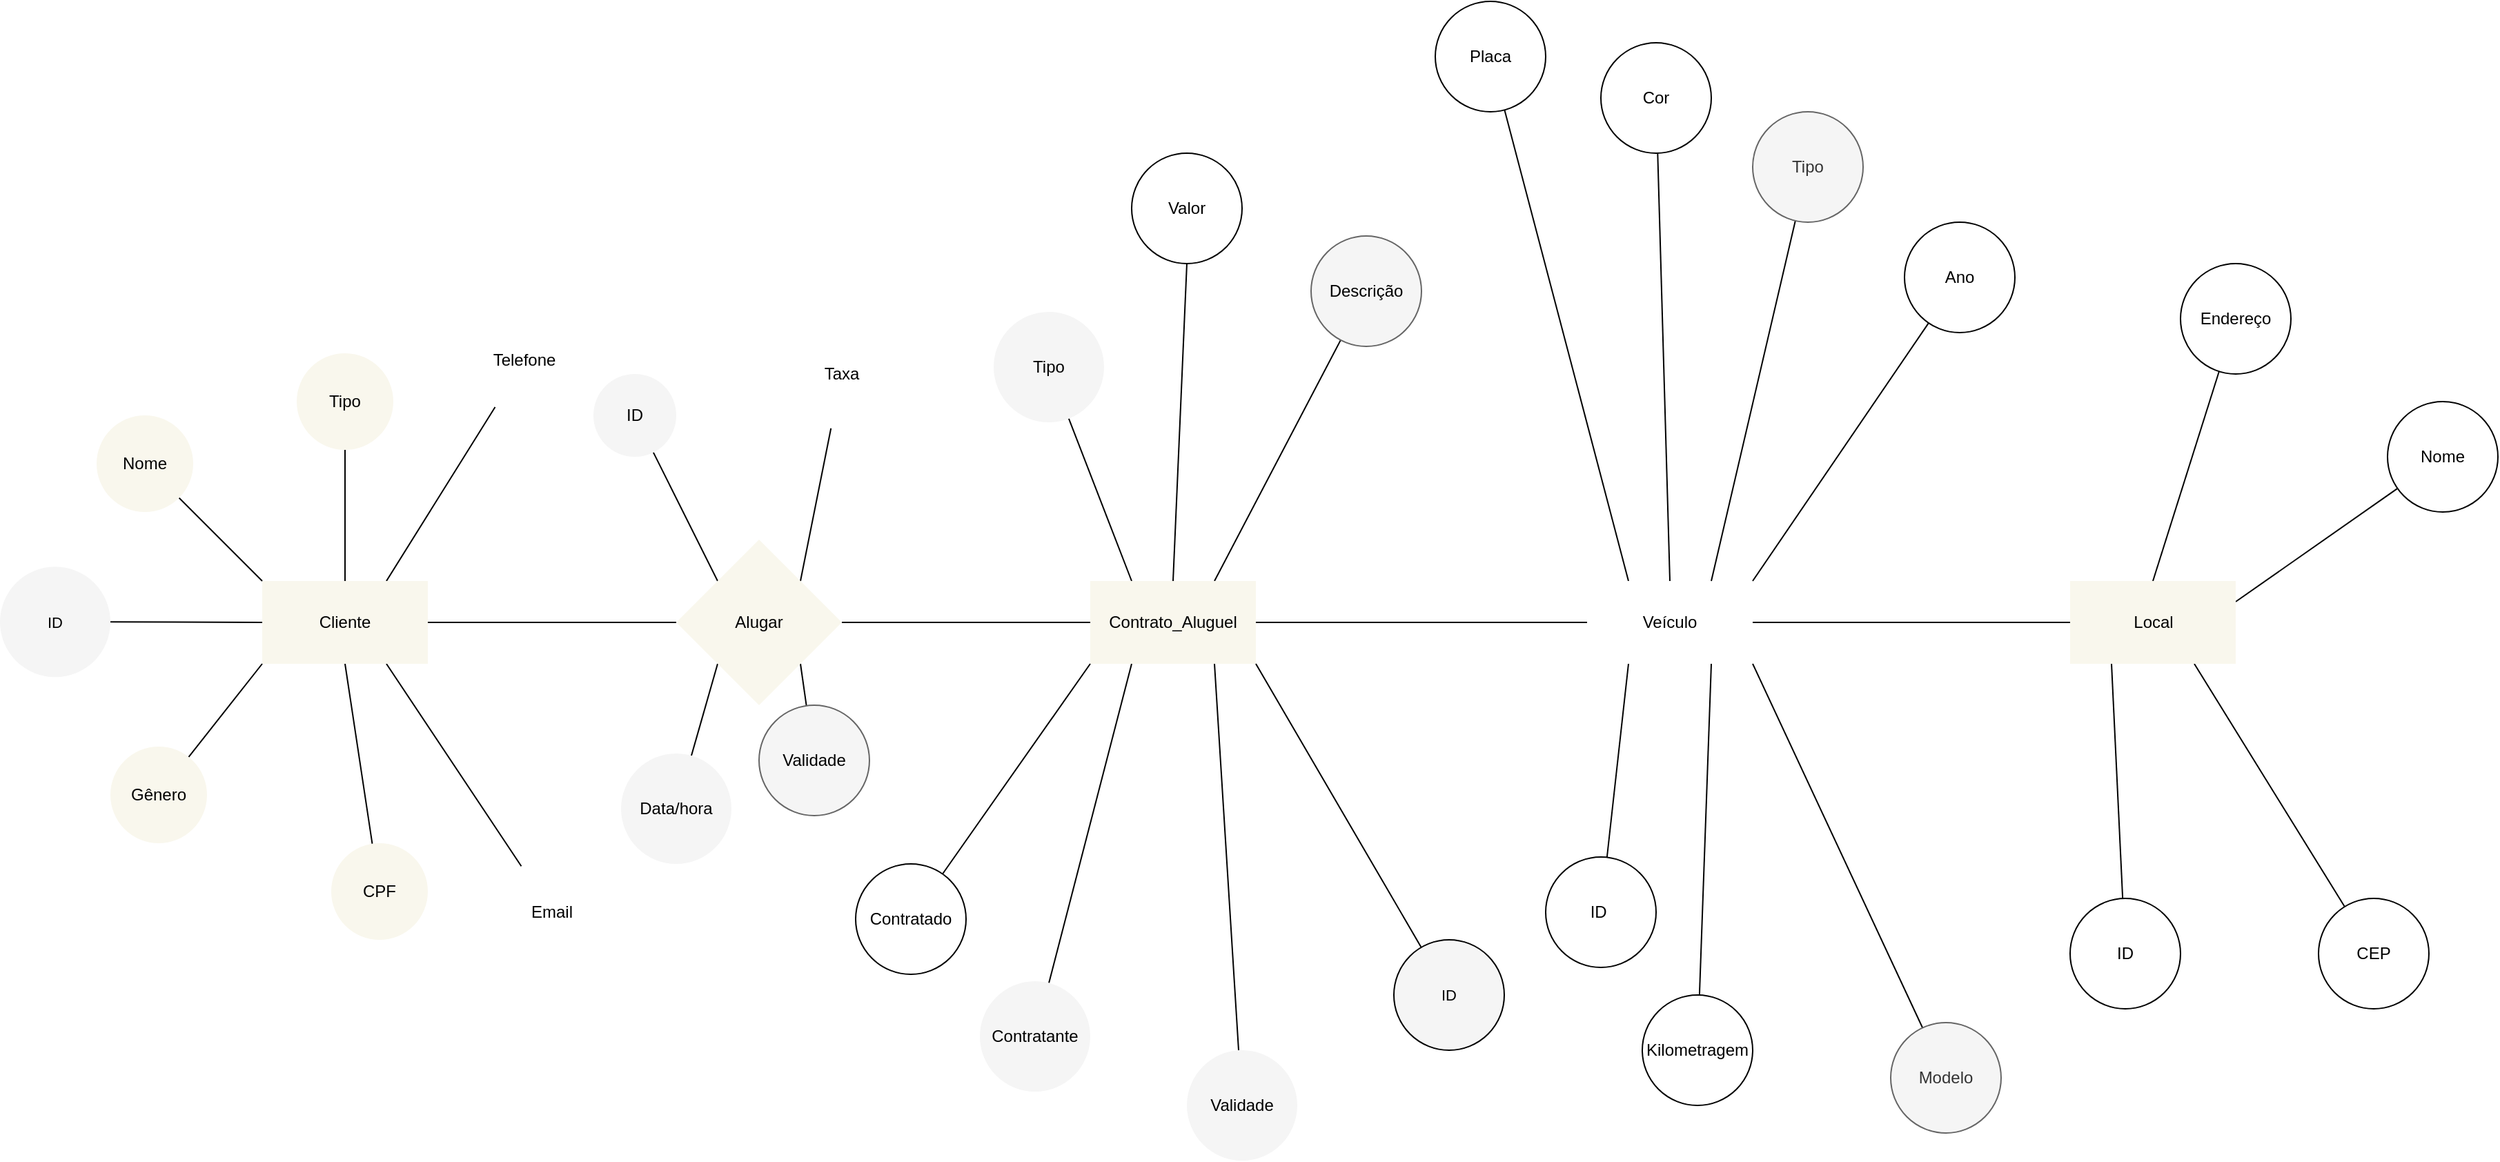 <mxfile>
    <diagram id="xxtGg2wU7yqez92tXx-T" name="Sistema de Aluguel de Carros ">
        <mxGraphModel dx="1066" dy="916" grid="1" gridSize="10" guides="1" tooltips="1" connect="1" arrows="1" fold="1" page="1" pageScale="1" pageWidth="827" pageHeight="1169" math="0" shadow="0">
            <root>
                <mxCell id="0"/>
                <mxCell id="1" parent="0"/>
                <mxCell id="84" style="edgeStyle=none;html=1;exitX=0.5;exitY=0;exitDx=0;exitDy=0;fontColor=#000000;endArrow=none;endFill=0;" parent="1" source="pFGFy_njNQS3AGyZRPE--76" target="85" edge="1">
                    <mxGeometry relative="1" as="geometry">
                        <mxPoint x="1000" y="220" as="targetPoint"/>
                    </mxGeometry>
                </mxCell>
                <mxCell id="86" style="edgeStyle=none;html=1;exitX=0.25;exitY=0;exitDx=0;exitDy=0;fontColor=#000000;endArrow=none;endFill=0;" parent="1" source="pFGFy_njNQS3AGyZRPE--76" target="87" edge="1">
                    <mxGeometry relative="1" as="geometry">
                        <mxPoint x="880" y="190" as="targetPoint"/>
                    </mxGeometry>
                </mxCell>
                <mxCell id="88" style="edgeStyle=none;html=1;exitX=1;exitY=0;exitDx=0;exitDy=0;fontColor=#000000;endArrow=none;endFill=0;" parent="1" source="pFGFy_njNQS3AGyZRPE--76" target="89" edge="1">
                    <mxGeometry relative="1" as="geometry">
                        <mxPoint x="1190" y="330" as="targetPoint"/>
                    </mxGeometry>
                </mxCell>
                <mxCell id="90" style="edgeStyle=none;html=1;exitX=0.75;exitY=1;exitDx=0;exitDy=0;fontColor=#000000;endArrow=none;endFill=0;" parent="1" source="pFGFy_njNQS3AGyZRPE--76" target="91" edge="1">
                    <mxGeometry relative="1" as="geometry">
                        <mxPoint x="1060" y="890" as="targetPoint"/>
                    </mxGeometry>
                </mxCell>
                <mxCell id="92" style="edgeStyle=none;html=1;exitX=0.25;exitY=1;exitDx=0;exitDy=0;fontColor=#000000;endArrow=none;endFill=0;" parent="1" source="pFGFy_njNQS3AGyZRPE--76" target="93" edge="1">
                    <mxGeometry relative="1" as="geometry">
                        <mxPoint x="960" y="810" as="targetPoint"/>
                    </mxGeometry>
                </mxCell>
                <mxCell id="pFGFy_njNQS3AGyZRPE--76" value="" style="rounded=0;whiteSpace=wrap;html=1;strokeColor=none;fontColor=#000000;fillColor=#FFFFFF;" parent="1" vertex="1">
                    <mxGeometry x="950" y="570" width="120" height="60" as="geometry"/>
                </mxCell>
                <mxCell id="5" value="" style="html=1;endArrow=none;endFill=0;entryX=0;entryY=0.5;entryDx=0;entryDy=0;" parent="1" source="2" target="6" edge="1">
                    <mxGeometry relative="1" as="geometry">
                        <mxPoint x="190" y="600" as="targetPoint"/>
                    </mxGeometry>
                </mxCell>
                <mxCell id="20" style="edgeStyle=none;html=1;exitX=0;exitY=0;exitDx=0;exitDy=0;fontColor=#000000;endArrow=none;endFill=0;entryX=1;entryY=1;entryDx=0;entryDy=0;" parent="1" source="2" target="21" edge="1">
                    <mxGeometry relative="1" as="geometry">
                        <mxPoint x="-10" y="480" as="targetPoint"/>
                    </mxGeometry>
                </mxCell>
                <mxCell id="24" style="edgeStyle=none;html=1;exitX=0.5;exitY=0;exitDx=0;exitDy=0;fontColor=#000000;endArrow=none;endFill=0;" parent="1" source="2" target="25" edge="1">
                    <mxGeometry relative="1" as="geometry">
                        <mxPoint x="30" y="385" as="targetPoint"/>
                        <mxPoint x="135" y="585" as="sourcePoint"/>
                    </mxGeometry>
                </mxCell>
                <mxCell id="27" style="edgeStyle=none;html=1;exitX=0;exitY=1;exitDx=0;exitDy=0;fontColor=#000000;endArrow=none;endFill=0;" parent="1" source="2" target="28" edge="1">
                    <mxGeometry relative="1" as="geometry">
                        <mxPoint x="-40" y="700" as="targetPoint"/>
                    </mxGeometry>
                </mxCell>
                <mxCell id="30" style="edgeStyle=none;html=1;exitX=0.5;exitY=1;exitDx=0;exitDy=0;fontColor=#000000;endArrow=none;endFill=0;" parent="1" source="2" target="31" edge="1">
                    <mxGeometry relative="1" as="geometry">
                        <mxPoint x="20.316" y="720" as="targetPoint"/>
                    </mxGeometry>
                </mxCell>
                <mxCell id="YFclPP9cMdC0-PAfr8tu-66" style="edgeStyle=none;shape=connector;rounded=1;html=1;exitX=0;exitY=0.5;exitDx=0;exitDy=0;labelBackgroundColor=default;strokeColor=default;fontFamily=Helvetica;fontSize=11;fontColor=#000000;endArrow=none;endFill=0;" parent="1" source="2" target="YFclPP9cMdC0-PAfr8tu-67" edge="1">
                    <mxGeometry relative="1" as="geometry">
                        <mxPoint x="-100" y="599.667" as="targetPoint"/>
                    </mxGeometry>
                </mxCell>
                <mxCell id="102" style="edgeStyle=none;html=1;exitX=0.75;exitY=0;exitDx=0;exitDy=0;endArrow=none;endFill=0;" edge="1" parent="1" source="2" target="103">
                    <mxGeometry relative="1" as="geometry">
                        <mxPoint x="150" y="350" as="targetPoint"/>
                    </mxGeometry>
                </mxCell>
                <mxCell id="104" style="edgeStyle=none;html=1;exitX=0.75;exitY=1;exitDx=0;exitDy=0;endArrow=none;endFill=0;" edge="1" parent="1" source="2" target="106">
                    <mxGeometry relative="1" as="geometry">
                        <mxPoint x="200" y="810" as="targetPoint"/>
                    </mxGeometry>
                </mxCell>
                <mxCell id="2" value="" style="rounded=0;whiteSpace=wrap;html=1;fillColor=#f9f7ed;strokeColor=none;" parent="1" vertex="1">
                    <mxGeometry x="-10" y="570" width="120" height="60" as="geometry"/>
                </mxCell>
                <mxCell id="12" value="" style="edgeStyle=none;html=1;fontColor=#000000;endArrow=none;endFill=0;startArrow=none;exitX=0;exitY=0.5;exitDx=0;exitDy=0;" parent="1" target="11" edge="1">
                    <mxGeometry relative="1" as="geometry">
                        <mxPoint x="950" y="600" as="sourcePoint"/>
                    </mxGeometry>
                </mxCell>
                <mxCell id="35" style="edgeStyle=none;html=1;exitX=0;exitY=0;exitDx=0;exitDy=0;fontColor=#000000;endArrow=none;endFill=0;" parent="1" source="6" target="36" edge="1">
                    <mxGeometry relative="1" as="geometry">
                        <mxPoint x="270" y="500" as="targetPoint"/>
                    </mxGeometry>
                </mxCell>
                <mxCell id="38" style="edgeStyle=none;html=1;exitX=1;exitY=0;exitDx=0;exitDy=0;fontColor=#FFFFFF;endArrow=none;endFill=0;" parent="1" source="6" target="39" edge="1">
                    <mxGeometry relative="1" as="geometry">
                        <mxPoint x="440" y="460" as="targetPoint"/>
                    </mxGeometry>
                </mxCell>
                <mxCell id="41" style="edgeStyle=none;html=1;exitX=0;exitY=1;exitDx=0;exitDy=0;fontColor=#000000;endArrow=none;endFill=0;" parent="1" source="6" target="42" edge="1">
                    <mxGeometry relative="1" as="geometry">
                        <mxPoint x="460" y="740" as="targetPoint"/>
                    </mxGeometry>
                </mxCell>
                <mxCell id="52" style="edgeStyle=none;html=1;exitX=1;exitY=1;exitDx=0;exitDy=0;fontColor=#000000;endArrow=none;endFill=0;" parent="1" source="6" target="53" edge="1">
                    <mxGeometry relative="1" as="geometry">
                        <mxPoint x="390" y="700" as="targetPoint"/>
                    </mxGeometry>
                </mxCell>
                <mxCell id="6" value="" style="rhombus;whiteSpace=wrap;html=1;fillColor=#f9f7ed;strokeColor=none;rounded=0;" parent="1" vertex="1">
                    <mxGeometry x="290" y="540" width="120" height="120" as="geometry"/>
                </mxCell>
                <mxCell id="9" value="Cliente" style="text;html=1;strokeColor=none;fillColor=none;align=center;verticalAlign=middle;whiteSpace=wrap;rounded=0;fontColor=#000000;" parent="1" vertex="1">
                    <mxGeometry x="20" y="585" width="60" height="30" as="geometry"/>
                </mxCell>
                <mxCell id="10" value="Alugar" style="text;html=1;strokeColor=none;fillColor=none;align=center;verticalAlign=middle;whiteSpace=wrap;rounded=0;fontColor=#000000;" parent="1" vertex="1">
                    <mxGeometry x="320" y="585" width="60" height="30" as="geometry"/>
                </mxCell>
                <mxCell id="55" style="edgeStyle=none;html=1;exitX=0.25;exitY=0;exitDx=0;exitDy=0;fontColor=#000000;endArrow=none;endFill=0;" parent="1" source="11" target="56" edge="1">
                    <mxGeometry relative="1" as="geometry">
                        <mxPoint x="640" y="440" as="targetPoint"/>
                    </mxGeometry>
                </mxCell>
                <mxCell id="58" style="edgeStyle=none;html=1;exitX=0.75;exitY=1;exitDx=0;exitDy=0;fontColor=#000000;endArrow=none;endFill=0;" parent="1" source="11" target="59" edge="1">
                    <mxGeometry relative="1" as="geometry">
                        <mxPoint x="700" y="790" as="targetPoint"/>
                    </mxGeometry>
                </mxCell>
                <mxCell id="61" style="edgeStyle=none;html=1;exitX=0.25;exitY=1;exitDx=0;exitDy=0;fontColor=#000000;endArrow=none;endFill=0;" parent="1" source="11" target="62" edge="1">
                    <mxGeometry relative="1" as="geometry">
                        <mxPoint x="550" y="900" as="targetPoint"/>
                    </mxGeometry>
                </mxCell>
                <mxCell id="64" style="edgeStyle=none;html=1;exitX=0.75;exitY=0;exitDx=0;exitDy=0;fontColor=#000000;endArrow=none;endFill=0;" parent="1" source="11" target="65" edge="1">
                    <mxGeometry relative="1" as="geometry">
                        <mxPoint x="790" y="360" as="targetPoint"/>
                    </mxGeometry>
                </mxCell>
                <mxCell id="zBVtbjsKA-3f5Eu_UvvL-68" style="edgeStyle=none;shape=connector;rounded=1;html=1;exitX=1;exitY=1;exitDx=0;exitDy=0;labelBackgroundColor=default;strokeColor=default;fontFamily=Helvetica;fontSize=11;fontColor=#FFFFFF;endArrow=none;endFill=0;" parent="1" source="11" target="zBVtbjsKA-3f5Eu_UvvL-69" edge="1">
                    <mxGeometry relative="1" as="geometry">
                        <mxPoint x="890.0" y="800.0" as="targetPoint"/>
                    </mxGeometry>
                </mxCell>
                <mxCell id="pFGFy_njNQS3AGyZRPE--79" style="edgeStyle=none;html=1;exitX=0;exitY=1;exitDx=0;exitDy=0;fontColor=#000000;endArrow=none;endFill=0;" parent="1" source="11" target="pFGFy_njNQS3AGyZRPE--80" edge="1">
                    <mxGeometry relative="1" as="geometry">
                        <mxPoint x="480" y="810" as="targetPoint"/>
                    </mxGeometry>
                </mxCell>
                <mxCell id="76" style="edgeStyle=none;html=1;exitX=0.5;exitY=0;exitDx=0;exitDy=0;endArrow=none;endFill=0;entryX=0.5;entryY=1;entryDx=0;entryDy=0;" parent="1" source="11" target="78" edge="1">
                    <mxGeometry relative="1" as="geometry">
                        <mxPoint x="850" y="475" as="targetPoint"/>
                    </mxGeometry>
                </mxCell>
                <mxCell id="11" value="" style="rounded=0;whiteSpace=wrap;html=1;fillColor=#f9f7ed;strokeColor=none;" parent="1" vertex="1">
                    <mxGeometry x="590" y="570" width="120" height="60" as="geometry"/>
                </mxCell>
                <mxCell id="13" value="Contrato_Aluguel" style="text;html=1;strokeColor=none;fillColor=none;align=center;verticalAlign=middle;whiteSpace=wrap;rounded=0;fontColor=#000000;" parent="1" vertex="1">
                    <mxGeometry x="600" y="585" width="100" height="30" as="geometry"/>
                </mxCell>
                <mxCell id="17" value="" style="edgeStyle=none;html=1;fontColor=#000000;endArrow=none;endFill=0;entryX=0;entryY=0.5;entryDx=0;entryDy=0;" parent="1" source="6" target="11" edge="1">
                    <mxGeometry relative="1" as="geometry">
                        <mxPoint x="310" y="600" as="sourcePoint"/>
                        <mxPoint x="590" y="600" as="targetPoint"/>
                    </mxGeometry>
                </mxCell>
                <mxCell id="44" style="edgeStyle=none;html=1;exitX=1;exitY=0;exitDx=0;exitDy=0;fontColor=#000000;endArrow=none;endFill=0;" parent="1" target="45" edge="1">
                    <mxGeometry relative="1" as="geometry">
                        <mxPoint x="1080" y="460" as="targetPoint"/>
                        <mxPoint x="1040" y="570" as="sourcePoint"/>
                    </mxGeometry>
                </mxCell>
                <mxCell id="47" style="edgeStyle=none;html=1;fontColor=#000000;endArrow=none;endFill=0;exitX=1;exitY=1;exitDx=0;exitDy=0;startArrow=none;" parent="1" source="pFGFy_njNQS3AGyZRPE--76" target="48" edge="1">
                    <mxGeometry relative="1" as="geometry">
                        <mxPoint x="920" y="740" as="targetPoint"/>
                        <mxPoint x="1040" y="630" as="sourcePoint"/>
                    </mxGeometry>
                </mxCell>
                <mxCell id="73" value="" style="edgeStyle=none;html=1;endArrow=none;endFill=0;" parent="1" target="72" edge="1">
                    <mxGeometry relative="1" as="geometry">
                        <mxPoint x="1070" y="600" as="sourcePoint"/>
                    </mxGeometry>
                </mxCell>
                <mxCell id="19" value="Veículo" style="text;html=1;strokeColor=none;fillColor=none;align=center;verticalAlign=middle;whiteSpace=wrap;rounded=0;fontColor=#000000;" parent="1" vertex="1">
                    <mxGeometry x="980" y="585" width="60" height="30" as="geometry"/>
                </mxCell>
                <mxCell id="21" value="" style="ellipse;whiteSpace=wrap;html=1;aspect=fixed;fillColor=#f9f7ed;strokeColor=none;" parent="1" vertex="1">
                    <mxGeometry x="-130" y="450" width="70" height="70" as="geometry"/>
                </mxCell>
                <mxCell id="22" value="Nome" style="text;html=1;strokeColor=none;fillColor=none;align=center;verticalAlign=middle;whiteSpace=wrap;rounded=0;fontColor=#000000;" parent="1" vertex="1">
                    <mxGeometry x="-125" y="470" width="60" height="30" as="geometry"/>
                </mxCell>
                <mxCell id="25" value="" style="ellipse;whiteSpace=wrap;html=1;aspect=fixed;fillColor=#f9f7ed;strokeColor=none;" parent="1" vertex="1">
                    <mxGeometry x="15" y="405" width="70" height="70" as="geometry"/>
                </mxCell>
                <mxCell id="26" value="Tipo" style="text;html=1;strokeColor=none;fillColor=none;align=center;verticalAlign=middle;whiteSpace=wrap;rounded=0;fontColor=#000000;" parent="1" vertex="1">
                    <mxGeometry x="20" y="425" width="60" height="30" as="geometry"/>
                </mxCell>
                <mxCell id="28" value="" style="ellipse;whiteSpace=wrap;html=1;aspect=fixed;fillColor=#f9f7ed;strokeColor=none;" parent="1" vertex="1">
                    <mxGeometry x="-120" y="690" width="70" height="70" as="geometry"/>
                </mxCell>
                <mxCell id="29" value="Gênero" style="text;html=1;strokeColor=none;fillColor=none;align=center;verticalAlign=middle;whiteSpace=wrap;rounded=0;fontColor=#000000;" parent="1" vertex="1">
                    <mxGeometry x="-115" y="710" width="60" height="30" as="geometry"/>
                </mxCell>
                <mxCell id="31" value="CPF" style="ellipse;whiteSpace=wrap;html=1;aspect=fixed;fillColor=#f9f7ed;strokeColor=none;" parent="1" vertex="1">
                    <mxGeometry x="40" y="760" width="70" height="70" as="geometry"/>
                </mxCell>
                <mxCell id="36" value="" style="ellipse;whiteSpace=wrap;html=1;aspect=fixed;fontColor=#333333;fillColor=#f5f5f5;strokeColor=none;" parent="1" vertex="1">
                    <mxGeometry x="230" y="420" width="60" height="60" as="geometry"/>
                </mxCell>
                <mxCell id="37" value="ID" style="text;html=1;strokeColor=none;fillColor=none;align=center;verticalAlign=middle;whiteSpace=wrap;rounded=0;fontColor=#000000;" parent="1" vertex="1">
                    <mxGeometry x="230" y="435" width="60" height="30" as="geometry"/>
                </mxCell>
                <mxCell id="39" value="" style="ellipse;whiteSpace=wrap;html=1;aspect=fixed;fontColor=#FFFFFF;fillColor=#FFFFFF;strokeColor=none;" parent="1" vertex="1">
                    <mxGeometry x="370" y="380" width="80" height="80" as="geometry"/>
                </mxCell>
                <mxCell id="40" value="Taxa" style="text;html=1;strokeColor=none;fillColor=none;align=center;verticalAlign=middle;whiteSpace=wrap;rounded=0;fontColor=#000000;" parent="1" vertex="1">
                    <mxGeometry x="380" y="405" width="60" height="30" as="geometry"/>
                </mxCell>
                <mxCell id="42" value="" style="ellipse;whiteSpace=wrap;html=1;aspect=fixed;fontColor=#333333;fillColor=#f5f5f5;strokeColor=none;" parent="1" vertex="1">
                    <mxGeometry x="250" y="695" width="80" height="80" as="geometry"/>
                </mxCell>
                <mxCell id="43" value="Data/hora" style="text;html=1;strokeColor=none;fillColor=none;align=center;verticalAlign=middle;whiteSpace=wrap;rounded=0;fontColor=#000000;" parent="1" vertex="1">
                    <mxGeometry x="260" y="720" width="60" height="30" as="geometry"/>
                </mxCell>
                <mxCell id="45" value="Tipo" style="ellipse;whiteSpace=wrap;html=1;aspect=fixed;fontColor=#333333;strokeColor=#666666;fillColor=#f5f5f5;" parent="1" vertex="1">
                    <mxGeometry x="1070" y="230" width="80" height="80" as="geometry"/>
                </mxCell>
                <mxCell id="48" value="Modelo" style="ellipse;whiteSpace=wrap;html=1;aspect=fixed;fontColor=#333333;strokeColor=#666666;fillColor=#f5f5f5;" parent="1" vertex="1">
                    <mxGeometry x="1170" y="890" width="80" height="80" as="geometry"/>
                </mxCell>
                <mxCell id="53" value="" style="ellipse;whiteSpace=wrap;html=1;aspect=fixed;fontColor=#333333;strokeColor=#666666;fillColor=#f5f5f5;" parent="1" vertex="1">
                    <mxGeometry x="350" y="660" width="80" height="80" as="geometry"/>
                </mxCell>
                <mxCell id="54" value="Validade" style="text;html=1;strokeColor=none;fillColor=none;align=center;verticalAlign=middle;whiteSpace=wrap;rounded=0;fontColor=#000000;" parent="1" vertex="1">
                    <mxGeometry x="360" y="685" width="60" height="30" as="geometry"/>
                </mxCell>
                <mxCell id="zBVtbjsKA-3f5Eu_UvvL-66" value="(1:1)" style="text;html=1;strokeColor=none;fillColor=none;align=center;verticalAlign=middle;whiteSpace=wrap;rounded=0;fontFamily=Helvetica;fontSize=11;fontColor=#FFFFFF;" parent="1" vertex="1">
                    <mxGeometry x="110" y="570" width="180" height="30" as="geometry"/>
                </mxCell>
                <mxCell id="zBVtbjsKA-3f5Eu_UvvL-67" value="(1:1)" style="text;html=1;strokeColor=none;fillColor=none;align=center;verticalAlign=middle;whiteSpace=wrap;rounded=0;fontFamily=Helvetica;fontSize=11;fontColor=#FFFFFF;" parent="1" vertex="1">
                    <mxGeometry x="410" y="570" width="180" height="30" as="geometry"/>
                </mxCell>
                <mxCell id="dZwi6wYJvxEGnWO49I2V-66" value="(1:1)" style="text;html=1;strokeColor=none;fillColor=none;align=center;verticalAlign=middle;whiteSpace=wrap;rounded=0;fontFamily=Helvetica;fontSize=11;fontColor=#FFFFFF;" parent="1" vertex="1">
                    <mxGeometry x="810" y="570" width="50" height="30" as="geometry"/>
                </mxCell>
                <mxCell id="YFclPP9cMdC0-PAfr8tu-67" value="" style="ellipse;whiteSpace=wrap;html=1;aspect=fixed;fontFamily=Helvetica;fontSize=11;fontColor=#000000;fillColor=#f5f5f5;strokeColor=none;" parent="1" vertex="1">
                    <mxGeometry x="-200" y="559.667" width="80" height="80" as="geometry"/>
                </mxCell>
                <mxCell id="YFclPP9cMdC0-PAfr8tu-68" value="ID" style="text;html=1;strokeColor=none;fillColor=none;align=center;verticalAlign=middle;whiteSpace=wrap;rounded=0;fontFamily=Helvetica;fontSize=11;fontColor=#000000;" parent="1" vertex="1">
                    <mxGeometry x="-190" y="585" width="60" height="30" as="geometry"/>
                </mxCell>
                <mxCell id="94" style="edgeStyle=none;html=1;exitX=0.25;exitY=1;exitDx=0;exitDy=0;fontColor=#000000;endArrow=none;endFill=0;" parent="1" source="72" target="95" edge="1">
                    <mxGeometry relative="1" as="geometry">
                        <mxPoint x="1340" y="840" as="targetPoint"/>
                    </mxGeometry>
                </mxCell>
                <mxCell id="96" style="edgeStyle=none;html=1;exitX=0.5;exitY=0;exitDx=0;exitDy=0;fontColor=#000000;endArrow=none;endFill=0;" parent="1" source="72" target="97" edge="1">
                    <mxGeometry relative="1" as="geometry">
                        <mxPoint x="1420" y="380" as="targetPoint"/>
                    </mxGeometry>
                </mxCell>
                <mxCell id="98" style="edgeStyle=none;html=1;exitX=0.75;exitY=1;exitDx=0;exitDy=0;fontColor=#000000;endArrow=none;endFill=0;" parent="1" source="72" target="99" edge="1">
                    <mxGeometry relative="1" as="geometry">
                        <mxPoint x="1520" y="840" as="targetPoint"/>
                    </mxGeometry>
                </mxCell>
                <mxCell id="100" style="edgeStyle=none;html=1;exitX=1;exitY=0.25;exitDx=0;exitDy=0;fontColor=#000000;endArrow=none;endFill=0;" parent="1" source="72" target="101" edge="1">
                    <mxGeometry relative="1" as="geometry">
                        <mxPoint x="1570" y="480" as="targetPoint"/>
                    </mxGeometry>
                </mxCell>
                <mxCell id="72" value="" style="whiteSpace=wrap;html=1;fillColor=#f9f7ed;strokeColor=none;" parent="1" vertex="1">
                    <mxGeometry x="1300" y="570" width="120" height="60" as="geometry"/>
                </mxCell>
                <mxCell id="74" value="Local" style="text;html=1;align=center;verticalAlign=middle;resizable=0;points=[];autosize=1;strokeColor=none;fillColor=none;fontColor=#000000;" parent="1" vertex="1">
                    <mxGeometry x="1335" y="585" width="50" height="30" as="geometry"/>
                </mxCell>
                <mxCell id="pFGFy_njNQS3AGyZRPE--77" value="" style="edgeStyle=none;html=1;fontColor=#000000;endArrow=none;endFill=0;exitX=1;exitY=1;exitDx=0;exitDy=0;" parent="1" target="pFGFy_njNQS3AGyZRPE--76" edge="1">
                    <mxGeometry relative="1" as="geometry">
                        <mxPoint x="1143.803" y="749.772" as="targetPoint"/>
                        <mxPoint x="1040" y="630" as="sourcePoint"/>
                    </mxGeometry>
                </mxCell>
                <mxCell id="pFGFy_njNQS3AGyZRPE--78" value="(1:1)" style="text;html=1;strokeColor=none;fillColor=none;align=center;verticalAlign=middle;whiteSpace=wrap;rounded=0;fontFamily=Helvetica;fontSize=11;fontColor=#FFFFFF;" parent="1" vertex="1">
                    <mxGeometry x="1160" y="570" width="50" height="30" as="geometry"/>
                </mxCell>
                <mxCell id="pFGFy_njNQS3AGyZRPE--80" value="Contratado" style="ellipse;whiteSpace=wrap;html=1;aspect=fixed;strokeColor=default;fontColor=#000000;fillColor=#FFFFFF;" parent="1" vertex="1">
                    <mxGeometry x="420" y="775" width="80" height="80" as="geometry"/>
                </mxCell>
                <mxCell id="78" value="&lt;font color=&quot;#000000&quot;&gt;Valor&lt;/font&gt;" style="ellipse;whiteSpace=wrap;html=1;aspect=fixed;fillColor=#FFFFFF;" parent="1" vertex="1">
                    <mxGeometry x="620" y="260" width="80" height="80" as="geometry"/>
                </mxCell>
                <mxCell id="79" value="" style="group" parent="1" vertex="1" connectable="0">
                    <mxGeometry x="660" y="910" width="80" height="80" as="geometry"/>
                </mxCell>
                <mxCell id="59" value="" style="ellipse;whiteSpace=wrap;html=1;aspect=fixed;fontColor=#333333;fillColor=#f5f5f5;strokeColor=none;" parent="79" vertex="1">
                    <mxGeometry width="80" height="80" as="geometry"/>
                </mxCell>
                <mxCell id="60" value="Validade" style="text;html=1;strokeColor=none;fillColor=none;align=center;verticalAlign=middle;whiteSpace=wrap;rounded=0;fontColor=#000000;" parent="79" vertex="1">
                    <mxGeometry x="10" y="25" width="60" height="30" as="geometry"/>
                </mxCell>
                <mxCell id="80" value="" style="group" parent="1" vertex="1" connectable="0">
                    <mxGeometry x="750" y="320" width="80" height="80" as="geometry"/>
                </mxCell>
                <mxCell id="65" value="" style="ellipse;whiteSpace=wrap;html=1;aspect=fixed;fontColor=#333333;strokeColor=#666666;fillColor=#f5f5f5;" parent="80" vertex="1">
                    <mxGeometry width="80" height="80" as="geometry"/>
                </mxCell>
                <mxCell id="66" value="Descrição" style="text;html=1;strokeColor=none;fillColor=none;align=center;verticalAlign=middle;whiteSpace=wrap;rounded=0;fontColor=#000000;" parent="80" vertex="1">
                    <mxGeometry x="10" y="25" width="60" height="30" as="geometry"/>
                </mxCell>
                <mxCell id="81" value="" style="group" parent="1" vertex="1" connectable="0">
                    <mxGeometry x="520" y="375" width="80" height="80" as="geometry"/>
                </mxCell>
                <mxCell id="56" value="" style="ellipse;whiteSpace=wrap;html=1;aspect=fixed;fontColor=#333333;fillColor=#f5f5f5;strokeColor=none;" parent="81" vertex="1">
                    <mxGeometry width="80" height="80" as="geometry"/>
                </mxCell>
                <mxCell id="57" value="Tipo" style="text;html=1;strokeColor=none;fillColor=none;align=center;verticalAlign=middle;whiteSpace=wrap;rounded=0;fontColor=#000000;" parent="81" vertex="1">
                    <mxGeometry x="10" y="25" width="60" height="30" as="geometry"/>
                </mxCell>
                <mxCell id="82" value="" style="group" parent="1" vertex="1" connectable="0">
                    <mxGeometry x="510" y="860" width="80" height="80" as="geometry"/>
                </mxCell>
                <mxCell id="62" value="" style="ellipse;whiteSpace=wrap;html=1;aspect=fixed;fontColor=#333333;fillColor=#f5f5f5;strokeColor=none;" parent="82" vertex="1">
                    <mxGeometry width="80" height="80" as="geometry"/>
                </mxCell>
                <mxCell id="63" value="Contratante" style="text;html=1;strokeColor=none;fillColor=none;align=center;verticalAlign=middle;whiteSpace=wrap;rounded=0;fontColor=#000000;" parent="82" vertex="1">
                    <mxGeometry x="10" y="25" width="60" height="30" as="geometry"/>
                </mxCell>
                <mxCell id="83" value="" style="group" parent="1" vertex="1" connectable="0">
                    <mxGeometry x="810.0" y="830.0" width="80" height="80" as="geometry"/>
                </mxCell>
                <mxCell id="zBVtbjsKA-3f5Eu_UvvL-69" value="" style="ellipse;whiteSpace=wrap;html=1;aspect=fixed;fontFamily=Helvetica;fontSize=11;fontColor=#FFFFFF;fillColor=#f5f5f5;" parent="83" vertex="1">
                    <mxGeometry width="80" height="80" as="geometry"/>
                </mxCell>
                <mxCell id="zBVtbjsKA-3f5Eu_UvvL-70" value="ID" style="text;html=1;strokeColor=none;fillColor=none;align=center;verticalAlign=middle;whiteSpace=wrap;rounded=0;fontFamily=Helvetica;fontSize=11;fontColor=#000000;" parent="83" vertex="1">
                    <mxGeometry x="10.0" y="25.0" width="60" height="30" as="geometry"/>
                </mxCell>
                <mxCell id="85" value="Cor" style="ellipse;whiteSpace=wrap;html=1;aspect=fixed;fontColor=#000000;fillColor=#FFFFFF;" parent="1" vertex="1">
                    <mxGeometry x="960" y="180" width="80" height="80" as="geometry"/>
                </mxCell>
                <mxCell id="87" value="Placa" style="ellipse;whiteSpace=wrap;html=1;aspect=fixed;fontColor=#000000;fillColor=#FFFFFF;" parent="1" vertex="1">
                    <mxGeometry x="840" y="150" width="80" height="80" as="geometry"/>
                </mxCell>
                <mxCell id="89" value="Ano" style="ellipse;whiteSpace=wrap;html=1;aspect=fixed;fontColor=#000000;fillColor=#FFFFFF;" parent="1" vertex="1">
                    <mxGeometry x="1180" y="310" width="80" height="80" as="geometry"/>
                </mxCell>
                <mxCell id="91" value="Kilometragem" style="ellipse;whiteSpace=wrap;html=1;aspect=fixed;fontColor=#000000;fillColor=#FFFFFF;" parent="1" vertex="1">
                    <mxGeometry x="990" y="870" width="80" height="80" as="geometry"/>
                </mxCell>
                <mxCell id="93" value="ID&amp;nbsp;" style="ellipse;whiteSpace=wrap;html=1;aspect=fixed;fontColor=#000000;fillColor=#FFFFFF;" parent="1" vertex="1">
                    <mxGeometry x="920" y="770" width="80" height="80" as="geometry"/>
                </mxCell>
                <mxCell id="95" value="ID" style="ellipse;whiteSpace=wrap;html=1;aspect=fixed;fontColor=#000000;fillColor=#FFFFFF;" parent="1" vertex="1">
                    <mxGeometry x="1300" y="800" width="80" height="80" as="geometry"/>
                </mxCell>
                <mxCell id="97" value="Endereço" style="ellipse;whiteSpace=wrap;html=1;aspect=fixed;fontColor=#000000;fillColor=#FFFFFF;" parent="1" vertex="1">
                    <mxGeometry x="1380" y="340" width="80" height="80" as="geometry"/>
                </mxCell>
                <mxCell id="99" value="CEP" style="ellipse;whiteSpace=wrap;html=1;aspect=fixed;fontColor=#000000;fillColor=#FFFFFF;" parent="1" vertex="1">
                    <mxGeometry x="1480" y="800" width="80" height="80" as="geometry"/>
                </mxCell>
                <mxCell id="101" value="Nome" style="ellipse;whiteSpace=wrap;html=1;aspect=fixed;fontColor=#000000;fillColor=#FFFFFF;" parent="1" vertex="1">
                    <mxGeometry x="1530" y="440" width="80" height="80" as="geometry"/>
                </mxCell>
                <mxCell id="103" value="&lt;font style=&quot;color: light-dark(rgb(0, 0, 0), rgb(255, 255, 255));&quot;&gt;Telefone&lt;/font&gt;" style="ellipse;whiteSpace=wrap;html=1;aspect=fixed;fillColor=default;strokeColor=none;" vertex="1" parent="1">
                    <mxGeometry x="140" y="370" width="80" height="80" as="geometry"/>
                </mxCell>
                <mxCell id="106" value="Email" style="ellipse;whiteSpace=wrap;html=1;aspect=fixed;strokeColor=none;" vertex="1" parent="1">
                    <mxGeometry x="160" y="770" width="80" height="80" as="geometry"/>
                </mxCell>
            </root>
        </mxGraphModel>
    </diagram>
    <diagram id="1M4WCyiPqBJGXV5D22og" name="Sistema de Gerenciamento de E-commerce">
        <mxGraphModel dx="1325" dy="779" grid="1" gridSize="10" guides="1" tooltips="1" connect="1" arrows="1" fold="1" page="1" pageScale="1" pageWidth="850" pageHeight="1100" math="0" shadow="0">
            <root>
                <mxCell id="0"/>
                <mxCell id="1" parent="0"/>
                <mxCell id="eLOhmJnXAVCqOYRDWn_L-15" style="edgeStyle=none;html=1;exitX=0.25;exitY=0;exitDx=0;exitDy=0;fontColor=#ffffff;endArrow=none;endFill=0;" parent="1" source="5UXtcH4mES-yL4AqIS6D-11" target="eLOhmJnXAVCqOYRDWn_L-16" edge="1">
                    <mxGeometry relative="1" as="geometry">
                        <mxPoint x="-580" y="230" as="targetPoint"/>
                    </mxGeometry>
                </mxCell>
                <mxCell id="eLOhmJnXAVCqOYRDWn_L-17" style="edgeStyle=none;html=1;exitX=0.5;exitY=0;exitDx=0;exitDy=0;fontColor=#000000;endArrow=none;endFill=0;" parent="1" source="5UXtcH4mES-yL4AqIS6D-11" target="eLOhmJnXAVCqOYRDWn_L-18" edge="1">
                    <mxGeometry relative="1" as="geometry">
                        <mxPoint x="-430.0" y="230" as="targetPoint"/>
                    </mxGeometry>
                </mxCell>
                <mxCell id="eLOhmJnXAVCqOYRDWn_L-19" style="edgeStyle=none;html=1;exitX=0.25;exitY=1;exitDx=0;exitDy=0;fontColor=#000000;endArrow=none;endFill=0;" parent="1" source="5UXtcH4mES-yL4AqIS6D-11" target="eLOhmJnXAVCqOYRDWn_L-20" edge="1">
                    <mxGeometry relative="1" as="geometry">
                        <mxPoint x="-560" y="800" as="targetPoint"/>
                    </mxGeometry>
                </mxCell>
                <mxCell id="eLOhmJnXAVCqOYRDWn_L-21" style="edgeStyle=none;html=1;exitX=0.5;exitY=1;exitDx=0;exitDy=0;fontColor=#000000;endArrow=none;endFill=0;" parent="1" source="5UXtcH4mES-yL4AqIS6D-11" target="eLOhmJnXAVCqOYRDWn_L-22" edge="1">
                    <mxGeometry relative="1" as="geometry">
                        <mxPoint x="-390" y="780" as="targetPoint"/>
                    </mxGeometry>
                </mxCell>
                <mxCell id="eLOhmJnXAVCqOYRDWn_L-23" style="edgeStyle=none;html=1;exitX=0;exitY=0.5;exitDx=0;exitDy=0;fontColor=#000000;endArrow=none;endFill=0;" parent="1" source="5UXtcH4mES-yL4AqIS6D-11" target="eLOhmJnXAVCqOYRDWn_L-24" edge="1">
                    <mxGeometry relative="1" as="geometry">
                        <mxPoint x="-670" y="630" as="targetPoint"/>
                    </mxGeometry>
                </mxCell>
                <mxCell id="eLOhmJnXAVCqOYRDWn_L-25" style="edgeStyle=none;html=1;exitX=0;exitY=0.25;exitDx=0;exitDy=0;fontColor=#000000;endArrow=none;endFill=0;" parent="1" source="5UXtcH4mES-yL4AqIS6D-11" target="eLOhmJnXAVCqOYRDWn_L-26" edge="1">
                    <mxGeometry relative="1" as="geometry">
                        <mxPoint x="-680" y="400" as="targetPoint"/>
                    </mxGeometry>
                </mxCell>
                <mxCell id="eLOhmJnXAVCqOYRDWn_L-29" style="edgeStyle=none;html=1;exitX=0.75;exitY=0;exitDx=0;exitDy=0;fontColor=#000000;endArrow=none;endFill=0;" parent="1" source="5UXtcH4mES-yL4AqIS6D-11" target="eLOhmJnXAVCqOYRDWn_L-30" edge="1">
                    <mxGeometry relative="1" as="geometry">
                        <mxPoint x="-360" y="360" as="targetPoint"/>
                    </mxGeometry>
                </mxCell>
                <mxCell id="5UXtcH4mES-yL4AqIS6D-11" value="Cliente" style="rounded=0;whiteSpace=wrap;html=1;shadow=0;glass=0;sketch=0;fontColor=#333333;strokeColor=#666666;fillColor=#f5f5f5;" parent="1" vertex="1">
                    <mxGeometry x="-520" y="520" width="120" height="60" as="geometry"/>
                </mxCell>
                <mxCell id="eLOhmJnXAVCqOYRDWn_L-6" value="&lt;font color=&quot;#ffffff&quot;&gt;1:N&lt;/font&gt;" style="edgeStyle=none;html=1;fontColor=#000000;endArrow=none;endFill=0;" parent="1" source="5UXtcH4mES-yL4AqIS6D-11" target="eLOhmJnXAVCqOYRDWn_L-5" edge="1">
                    <mxGeometry relative="1" as="geometry">
                        <mxPoint x="-400" y="550" as="sourcePoint"/>
                    </mxGeometry>
                </mxCell>
                <mxCell id="eLOhmJnXAVCqOYRDWn_L-9" value="&lt;font color=&quot;#ffffff&quot;&gt;1:1&lt;/font&gt;" style="edgeStyle=none;html=1;exitX=1;exitY=0.5;exitDx=0;exitDy=0;fontColor=#000000;endArrow=none;endFill=0;startArrow=none;" parent="1" source="eLOhmJnXAVCqOYRDWn_L-12" target="eLOhmJnXAVCqOYRDWn_L-10" edge="1">
                    <mxGeometry relative="1" as="geometry">
                        <mxPoint x="-10" y="550" as="targetPoint"/>
                    </mxGeometry>
                </mxCell>
                <mxCell id="eLOhmJnXAVCqOYRDWn_L-27" style="edgeStyle=none;html=1;exitX=0.25;exitY=0;exitDx=0;exitDy=0;fontColor=#000000;endArrow=none;endFill=0;" parent="1" source="eLOhmJnXAVCqOYRDWn_L-5" target="eLOhmJnXAVCqOYRDWn_L-28" edge="1">
                    <mxGeometry relative="1" as="geometry">
                        <mxPoint x="-240" y="240.0" as="targetPoint"/>
                    </mxGeometry>
                </mxCell>
                <mxCell id="eLOhmJnXAVCqOYRDWn_L-31" style="edgeStyle=none;html=1;exitX=0.5;exitY=0;exitDx=0;exitDy=0;fontColor=#000000;endArrow=none;endFill=0;" parent="1" source="eLOhmJnXAVCqOYRDWn_L-5" target="eLOhmJnXAVCqOYRDWn_L-32" edge="1">
                    <mxGeometry relative="1" as="geometry">
                        <mxPoint x="-100" y="160" as="targetPoint"/>
                    </mxGeometry>
                </mxCell>
                <mxCell id="eLOhmJnXAVCqOYRDWn_L-33" style="edgeStyle=none;html=1;exitX=0.25;exitY=1;exitDx=0;exitDy=0;fontColor=#000000;endArrow=none;endFill=0;" parent="1" source="eLOhmJnXAVCqOYRDWn_L-5" target="eLOhmJnXAVCqOYRDWn_L-34" edge="1">
                    <mxGeometry relative="1" as="geometry">
                        <mxPoint x="-219.81" y="840" as="targetPoint"/>
                    </mxGeometry>
                </mxCell>
                <mxCell id="eLOhmJnXAVCqOYRDWn_L-35" style="edgeStyle=none;html=1;exitX=0.5;exitY=1;exitDx=0;exitDy=0;fontColor=#000000;endArrow=none;endFill=0;" parent="1" source="eLOhmJnXAVCqOYRDWn_L-5" target="eLOhmJnXAVCqOYRDWn_L-36" edge="1">
                    <mxGeometry relative="1" as="geometry">
                        <mxPoint x="-110" y="750" as="targetPoint"/>
                    </mxGeometry>
                </mxCell>
                <mxCell id="eLOhmJnXAVCqOYRDWn_L-37" style="edgeStyle=none;html=1;exitX=0.75;exitY=0;exitDx=0;exitDy=0;fontColor=#000000;endArrow=none;endFill=0;" parent="1" source="eLOhmJnXAVCqOYRDWn_L-5" target="eLOhmJnXAVCqOYRDWn_L-38" edge="1">
                    <mxGeometry relative="1" as="geometry">
                        <mxPoint x="10" y="270.0" as="targetPoint"/>
                    </mxGeometry>
                </mxCell>
                <mxCell id="eLOhmJnXAVCqOYRDWn_L-39" style="edgeStyle=none;html=1;exitX=0.75;exitY=1;exitDx=0;exitDy=0;fontColor=#000000;endArrow=none;endFill=0;" parent="1" source="eLOhmJnXAVCqOYRDWn_L-5" target="eLOhmJnXAVCqOYRDWn_L-40" edge="1">
                    <mxGeometry relative="1" as="geometry">
                        <mxPoint x="80" y="850" as="targetPoint"/>
                    </mxGeometry>
                </mxCell>
                <mxCell id="eLOhmJnXAVCqOYRDWn_L-41" style="edgeStyle=none;html=1;exitX=0;exitY=1;exitDx=0;exitDy=0;fontColor=#000000;endArrow=none;endFill=0;" parent="1" source="eLOhmJnXAVCqOYRDWn_L-5" target="eLOhmJnXAVCqOYRDWn_L-42" edge="1">
                    <mxGeometry relative="1" as="geometry">
                        <mxPoint x="-320" y="640" as="targetPoint"/>
                    </mxGeometry>
                </mxCell>
                <mxCell id="eLOhmJnXAVCqOYRDWn_L-5" value="Produto" style="whiteSpace=wrap;html=1;fontColor=#000000;fillColor=#FFFFFF;" parent="1" vertex="1">
                    <mxGeometry x="-250" y="520" width="120" height="60" as="geometry"/>
                </mxCell>
                <mxCell id="eLOhmJnXAVCqOYRDWn_L-11" value="&lt;font color=&quot;#ffffff&quot;&gt;1:1&lt;/font&gt;" style="edgeStyle=none;html=1;exitX=1;exitY=0.5;exitDx=0;exitDy=0;fontColor=#000000;endArrow=none;endFill=0;" parent="1" source="eLOhmJnXAVCqOYRDWn_L-10" target="eLOhmJnXAVCqOYRDWn_L-14" edge="1">
                    <mxGeometry relative="1" as="geometry">
                        <mxPoint x="560" y="550" as="targetPoint"/>
                    </mxGeometry>
                </mxCell>
                <mxCell id="eLOhmJnXAVCqOYRDWn_L-53" style="edgeStyle=none;html=1;exitX=0.5;exitY=1;exitDx=0;exitDy=0;fontColor=#000000;endArrow=none;endFill=0;" parent="1" source="eLOhmJnXAVCqOYRDWn_L-10" target="eLOhmJnXAVCqOYRDWn_L-54" edge="1">
                    <mxGeometry relative="1" as="geometry">
                        <mxPoint x="320.19" y="780" as="targetPoint"/>
                    </mxGeometry>
                </mxCell>
                <mxCell id="eLOhmJnXAVCqOYRDWn_L-55" style="edgeStyle=none;html=1;exitX=1;exitY=1;exitDx=0;exitDy=0;fontColor=#000000;endArrow=none;endFill=0;" parent="1" source="eLOhmJnXAVCqOYRDWn_L-10" target="eLOhmJnXAVCqOYRDWn_L-56" edge="1">
                    <mxGeometry relative="1" as="geometry">
                        <mxPoint x="460" y="710" as="targetPoint"/>
                    </mxGeometry>
                </mxCell>
                <mxCell id="eLOhmJnXAVCqOYRDWn_L-57" style="edgeStyle=none;html=1;exitX=1;exitY=0;exitDx=0;exitDy=0;fontColor=#000000;endArrow=none;endFill=0;" parent="1" source="eLOhmJnXAVCqOYRDWn_L-10" target="eLOhmJnXAVCqOYRDWn_L-58" edge="1">
                    <mxGeometry relative="1" as="geometry">
                        <mxPoint x="470" y="420" as="targetPoint"/>
                    </mxGeometry>
                </mxCell>
                <mxCell id="eLOhmJnXAVCqOYRDWn_L-59" style="edgeStyle=none;html=1;exitX=0.5;exitY=0;exitDx=0;exitDy=0;fontColor=#000000;endArrow=none;endFill=0;" parent="1" source="eLOhmJnXAVCqOYRDWn_L-10" target="eLOhmJnXAVCqOYRDWn_L-60" edge="1">
                    <mxGeometry relative="1" as="geometry">
                        <mxPoint x="320.19" y="260.0" as="targetPoint"/>
                    </mxGeometry>
                </mxCell>
                <mxCell id="eLOhmJnXAVCqOYRDWn_L-61" style="edgeStyle=none;html=1;exitX=0;exitY=1;exitDx=0;exitDy=0;fontColor=#000000;endArrow=none;endFill=0;" parent="1" source="eLOhmJnXAVCqOYRDWn_L-10" target="eLOhmJnXAVCqOYRDWn_L-62" edge="1">
                    <mxGeometry relative="1" as="geometry">
                        <mxPoint x="230" y="670" as="targetPoint"/>
                    </mxGeometry>
                </mxCell>
                <mxCell id="eLOhmJnXAVCqOYRDWn_L-63" style="edgeStyle=none;html=1;exitX=0;exitY=0;exitDx=0;exitDy=0;fontColor=#000000;endArrow=none;endFill=0;" parent="1" source="eLOhmJnXAVCqOYRDWn_L-10" target="eLOhmJnXAVCqOYRDWn_L-64" edge="1">
                    <mxGeometry relative="1" as="geometry">
                        <mxPoint x="450" y="280.0" as="targetPoint"/>
                    </mxGeometry>
                </mxCell>
                <mxCell id="eLOhmJnXAVCqOYRDWn_L-10" value="Compra" style="rhombus;whiteSpace=wrap;html=1;fontColor=#000000;fillColor=#FFFFFF;" parent="1" vertex="1">
                    <mxGeometry x="260" y="490" width="120" height="120" as="geometry"/>
                </mxCell>
                <mxCell id="eLOhmJnXAVCqOYRDWn_L-13" value="&lt;font color=&quot;#ffffff&quot;&gt;N:1&lt;/font&gt;" style="edgeStyle=none;html=1;exitX=1;exitY=0.5;exitDx=0;exitDy=0;fontColor=#000000;endArrow=none;endFill=0;" parent="1" source="eLOhmJnXAVCqOYRDWn_L-5" target="eLOhmJnXAVCqOYRDWn_L-12" edge="1">
                    <mxGeometry relative="1" as="geometry">
                        <mxPoint x="260" y="550" as="targetPoint"/>
                        <mxPoint x="-130" y="550" as="sourcePoint"/>
                    </mxGeometry>
                </mxCell>
                <mxCell id="eLOhmJnXAVCqOYRDWn_L-43" style="edgeStyle=none;html=1;exitX=0.5;exitY=0;exitDx=0;exitDy=0;fontColor=#000000;endArrow=none;endFill=0;" parent="1" source="eLOhmJnXAVCqOYRDWn_L-12" target="eLOhmJnXAVCqOYRDWn_L-44" edge="1">
                    <mxGeometry relative="1" as="geometry">
                        <mxPoint x="200" y="300" as="targetPoint"/>
                    </mxGeometry>
                </mxCell>
                <mxCell id="eLOhmJnXAVCqOYRDWn_L-45" style="edgeStyle=none;html=1;exitX=0.5;exitY=1;exitDx=0;exitDy=0;fontColor=#000000;endArrow=none;endFill=0;" parent="1" source="eLOhmJnXAVCqOYRDWn_L-12" target="eLOhmJnXAVCqOYRDWn_L-46" edge="1">
                    <mxGeometry relative="1" as="geometry">
                        <mxPoint x="160" y="750" as="targetPoint"/>
                    </mxGeometry>
                </mxCell>
                <mxCell id="eLOhmJnXAVCqOYRDWn_L-47" style="edgeStyle=none;html=1;exitX=0.25;exitY=0;exitDx=0;exitDy=0;fontColor=#000000;endArrow=none;endFill=0;" parent="1" source="eLOhmJnXAVCqOYRDWn_L-12" target="eLOhmJnXAVCqOYRDWn_L-48" edge="1">
                    <mxGeometry relative="1" as="geometry">
                        <mxPoint x="30" y="400" as="targetPoint"/>
                    </mxGeometry>
                </mxCell>
                <mxCell id="eLOhmJnXAVCqOYRDWn_L-49" style="edgeStyle=none;html=1;exitX=0.25;exitY=1;exitDx=0;exitDy=0;fontColor=#000000;endArrow=none;endFill=0;" parent="1" source="eLOhmJnXAVCqOYRDWn_L-12" target="eLOhmJnXAVCqOYRDWn_L-50" edge="1">
                    <mxGeometry relative="1" as="geometry">
                        <mxPoint x="30" y="700" as="targetPoint"/>
                    </mxGeometry>
                </mxCell>
                <mxCell id="eLOhmJnXAVCqOYRDWn_L-51" style="edgeStyle=none;html=1;exitX=1;exitY=0;exitDx=0;exitDy=0;fontColor=#000000;endArrow=none;endFill=0;" parent="1" source="eLOhmJnXAVCqOYRDWn_L-12" target="eLOhmJnXAVCqOYRDWn_L-52" edge="1">
                    <mxGeometry relative="1" as="geometry">
                        <mxPoint x="250" y="420" as="targetPoint"/>
                    </mxGeometry>
                </mxCell>
                <mxCell id="eLOhmJnXAVCqOYRDWn_L-12" value="Pedido" style="rounded=0;whiteSpace=wrap;html=1;fontColor=#000000;fillColor=#FFFFFF;" parent="1" vertex="1">
                    <mxGeometry x="10" y="520" width="120" height="60" as="geometry"/>
                </mxCell>
                <mxCell id="eLOhmJnXAVCqOYRDWn_L-65" style="edgeStyle=none;html=1;exitX=0.25;exitY=1;exitDx=0;exitDy=0;fontColor=#000000;endArrow=none;endFill=0;" parent="1" source="eLOhmJnXAVCqOYRDWn_L-14" target="eLOhmJnXAVCqOYRDWn_L-66" edge="1">
                    <mxGeometry relative="1" as="geometry">
                        <mxPoint x="620" y="830" as="targetPoint"/>
                    </mxGeometry>
                </mxCell>
                <mxCell id="eLOhmJnXAVCqOYRDWn_L-67" style="edgeStyle=none;html=1;exitX=0.5;exitY=1;exitDx=0;exitDy=0;fontColor=#000000;endArrow=none;endFill=0;" parent="1" source="eLOhmJnXAVCqOYRDWn_L-14" target="eLOhmJnXAVCqOYRDWn_L-68" edge="1">
                    <mxGeometry relative="1" as="geometry">
                        <mxPoint x="700" y="690" as="targetPoint"/>
                    </mxGeometry>
                </mxCell>
                <mxCell id="eLOhmJnXAVCqOYRDWn_L-71" style="edgeStyle=none;html=1;exitX=0.75;exitY=0;exitDx=0;exitDy=0;fontColor=#000000;endArrow=none;endFill=0;" parent="1" source="eLOhmJnXAVCqOYRDWn_L-14" target="eLOhmJnXAVCqOYRDWn_L-72" edge="1">
                    <mxGeometry relative="1" as="geometry">
                        <mxPoint x="800" y="380" as="targetPoint"/>
                    </mxGeometry>
                </mxCell>
                <mxCell id="eLOhmJnXAVCqOYRDWn_L-73" style="edgeStyle=none;html=1;exitX=1;exitY=0.5;exitDx=0;exitDy=0;fontColor=#000000;endArrow=none;endFill=0;" parent="1" source="eLOhmJnXAVCqOYRDWn_L-14" target="eLOhmJnXAVCqOYRDWn_L-74" edge="1">
                    <mxGeometry relative="1" as="geometry">
                        <mxPoint x="760" y="550" as="targetPoint"/>
                    </mxGeometry>
                </mxCell>
                <mxCell id="eLOhmJnXAVCqOYRDWn_L-75" style="edgeStyle=none;html=1;exitX=0.5;exitY=0;exitDx=0;exitDy=0;fontColor=#000000;endArrow=none;endFill=0;" parent="1" source="eLOhmJnXAVCqOYRDWn_L-14" target="eLOhmJnXAVCqOYRDWn_L-76" edge="1">
                    <mxGeometry relative="1" as="geometry">
                        <mxPoint x="480" y="210" as="targetPoint"/>
                    </mxGeometry>
                </mxCell>
                <mxCell id="eLOhmJnXAVCqOYRDWn_L-77" style="edgeStyle=none;html=1;exitX=1;exitY=1;exitDx=0;exitDy=0;fontColor=#000000;endArrow=none;endFill=0;" parent="1" source="eLOhmJnXAVCqOYRDWn_L-14" target="eLOhmJnXAVCqOYRDWn_L-78" edge="1">
                    <mxGeometry relative="1" as="geometry">
                        <mxPoint x="880" y="690" as="targetPoint"/>
                    </mxGeometry>
                </mxCell>
                <mxCell id="eLOhmJnXAVCqOYRDWn_L-79" style="edgeStyle=none;html=1;exitX=0;exitY=1;exitDx=0;exitDy=0;fontColor=#000000;endArrow=none;endFill=0;" parent="1" source="eLOhmJnXAVCqOYRDWn_L-14" target="eLOhmJnXAVCqOYRDWn_L-80" edge="1">
                    <mxGeometry relative="1" as="geometry">
                        <mxPoint x="299.048" y="1040" as="targetPoint"/>
                    </mxGeometry>
                </mxCell>
                <mxCell id="eLOhmJnXAVCqOYRDWn_L-14" value="Pagamento" style="rounded=0;whiteSpace=wrap;html=1;fontColor=#000000;fillColor=#FFFFFF;" parent="1" vertex="1">
                    <mxGeometry x="500" y="520" width="120" height="60" as="geometry"/>
                </mxCell>
                <mxCell id="eLOhmJnXAVCqOYRDWn_L-16" value="&lt;font color=&quot;#000000&quot;&gt;ID&lt;/font&gt;" style="ellipse;whiteSpace=wrap;html=1;aspect=fixed;fontColor=#ffffff;fillColor=#FFFFFF;" parent="1" vertex="1">
                    <mxGeometry x="-620" y="190" width="80" height="80" as="geometry"/>
                </mxCell>
                <mxCell id="eLOhmJnXAVCqOYRDWn_L-18" value="Nome" style="ellipse;whiteSpace=wrap;html=1;aspect=fixed;fontColor=#000000;fillColor=#FFFFFF;" parent="1" vertex="1">
                    <mxGeometry x="-470.0" y="190" width="80" height="80" as="geometry"/>
                </mxCell>
                <mxCell id="eLOhmJnXAVCqOYRDWn_L-20" value="Dados&lt;br&gt;Bancários" style="ellipse;whiteSpace=wrap;html=1;aspect=fixed;fontColor=#000000;fillColor=#FFFFFF;" parent="1" vertex="1">
                    <mxGeometry x="-600" y="760" width="80" height="80" as="geometry"/>
                </mxCell>
                <mxCell id="eLOhmJnXAVCqOYRDWn_L-22" value="CPF" style="ellipse;whiteSpace=wrap;html=1;aspect=fixed;fontColor=#000000;fillColor=#FFFFFF;" parent="1" vertex="1">
                    <mxGeometry x="-430" y="740" width="80" height="80" as="geometry"/>
                </mxCell>
                <mxCell id="eLOhmJnXAVCqOYRDWn_L-24" value="Endereço" style="ellipse;whiteSpace=wrap;html=1;aspect=fixed;fontColor=#000000;fillColor=#FFFFFF;" parent="1" vertex="1">
                    <mxGeometry x="-710" y="590" width="80" height="80" as="geometry"/>
                </mxCell>
                <mxCell id="eLOhmJnXAVCqOYRDWn_L-26" value="CEP" style="ellipse;whiteSpace=wrap;html=1;aspect=fixed;fontColor=#000000;fillColor=#FFFFFF;" parent="1" vertex="1">
                    <mxGeometry x="-720" y="360" width="80" height="80" as="geometry"/>
                </mxCell>
                <mxCell id="eLOhmJnXAVCqOYRDWn_L-28" value="ID" style="ellipse;whiteSpace=wrap;html=1;aspect=fixed;fontColor=#000000;fillColor=#FFFFFF;" parent="1" vertex="1">
                    <mxGeometry x="-280" y="200.0" width="80" height="80" as="geometry"/>
                </mxCell>
                <mxCell id="eLOhmJnXAVCqOYRDWn_L-30" value="Gênero" style="ellipse;whiteSpace=wrap;html=1;aspect=fixed;fontColor=#000000;fillColor=#FFFFFF;" parent="1" vertex="1">
                    <mxGeometry x="-400" y="320" width="80" height="80" as="geometry"/>
                </mxCell>
                <mxCell id="eLOhmJnXAVCqOYRDWn_L-32" value="Tipo&lt;br&gt;" style="ellipse;whiteSpace=wrap;html=1;aspect=fixed;fontColor=#000000;fillColor=#FFFFFF;" parent="1" vertex="1">
                    <mxGeometry x="-140" y="120" width="80" height="80" as="geometry"/>
                </mxCell>
                <mxCell id="eLOhmJnXAVCqOYRDWn_L-34" value="Quantidade" style="ellipse;whiteSpace=wrap;html=1;aspect=fixed;fontColor=#000000;fillColor=#FFFFFF;" parent="1" vertex="1">
                    <mxGeometry x="-259.81" y="800" width="80" height="80" as="geometry"/>
                </mxCell>
                <mxCell id="eLOhmJnXAVCqOYRDWn_L-36" value="Valor" style="ellipse;whiteSpace=wrap;html=1;aspect=fixed;fontColor=#000000;fillColor=#FFFFFF;" parent="1" vertex="1">
                    <mxGeometry x="-150" y="710" width="80" height="80" as="geometry"/>
                </mxCell>
                <mxCell id="eLOhmJnXAVCqOYRDWn_L-38" value="Fornecedor" style="ellipse;whiteSpace=wrap;html=1;aspect=fixed;fontColor=#000000;fillColor=#FFFFFF;" parent="1" vertex="1">
                    <mxGeometry x="-30" y="230.0" width="80" height="80" as="geometry"/>
                </mxCell>
                <mxCell id="eLOhmJnXAVCqOYRDWn_L-40" value="Descrição" style="ellipse;whiteSpace=wrap;html=1;aspect=fixed;fontColor=#000000;fillColor=#FFFFFF;" parent="1" vertex="1">
                    <mxGeometry x="40" y="810" width="80" height="80" as="geometry"/>
                </mxCell>
                <mxCell id="eLOhmJnXAVCqOYRDWn_L-42" value="Nome" style="ellipse;whiteSpace=wrap;html=1;aspect=fixed;fontColor=#000000;fillColor=#FFFFFF;" parent="1" vertex="1">
                    <mxGeometry x="-360" y="600" width="80" height="80" as="geometry"/>
                </mxCell>
                <mxCell id="eLOhmJnXAVCqOYRDWn_L-44" value="Quantidade" style="ellipse;whiteSpace=wrap;html=1;aspect=fixed;fontColor=#000000;fillColor=#FFFFFF;" parent="1" vertex="1">
                    <mxGeometry x="160" y="260" width="80" height="80" as="geometry"/>
                </mxCell>
                <mxCell id="eLOhmJnXAVCqOYRDWn_L-46" value="ID" style="ellipse;whiteSpace=wrap;html=1;aspect=fixed;fontColor=#000000;fillColor=#FFFFFF;" parent="1" vertex="1">
                    <mxGeometry x="120" y="710" width="80" height="80" as="geometry"/>
                </mxCell>
                <mxCell id="eLOhmJnXAVCqOYRDWn_L-48" value="Data/Hora" style="ellipse;whiteSpace=wrap;html=1;aspect=fixed;fontColor=#000000;fillColor=#FFFFFF;" parent="1" vertex="1">
                    <mxGeometry x="-10" y="360" width="80" height="80" as="geometry"/>
                </mxCell>
                <mxCell id="eLOhmJnXAVCqOYRDWn_L-50" value="Descriçâo" style="ellipse;whiteSpace=wrap;html=1;aspect=fixed;fontColor=#000000;fillColor=#FFFFFF;" parent="1" vertex="1">
                    <mxGeometry x="-10" y="660" width="80" height="80" as="geometry"/>
                </mxCell>
                <mxCell id="eLOhmJnXAVCqOYRDWn_L-52" value="Frete" style="ellipse;whiteSpace=wrap;html=1;aspect=fixed;fontColor=#000000;fillColor=#FFFFFF;" parent="1" vertex="1">
                    <mxGeometry x="210" y="380" width="80" height="80" as="geometry"/>
                </mxCell>
                <mxCell id="eLOhmJnXAVCqOYRDWn_L-54" value="Data/Hora" style="ellipse;whiteSpace=wrap;html=1;aspect=fixed;fontColor=#000000;fillColor=#FFFFFF;" parent="1" vertex="1">
                    <mxGeometry x="280.19" y="740" width="80" height="80" as="geometry"/>
                </mxCell>
                <mxCell id="eLOhmJnXAVCqOYRDWn_L-56" value="Prazo de Entrega" style="ellipse;whiteSpace=wrap;html=1;aspect=fixed;fontColor=#000000;fillColor=#FFFFFF;" parent="1" vertex="1">
                    <mxGeometry x="420" y="670" width="80" height="80" as="geometry"/>
                </mxCell>
                <mxCell id="eLOhmJnXAVCqOYRDWn_L-58" value="Endereço de Envio" style="ellipse;whiteSpace=wrap;html=1;aspect=fixed;fontColor=#000000;fillColor=#FFFFFF;" parent="1" vertex="1">
                    <mxGeometry x="430" y="380" width="80" height="80" as="geometry"/>
                </mxCell>
                <mxCell id="eLOhmJnXAVCqOYRDWn_L-60" value="Valor" style="ellipse;whiteSpace=wrap;html=1;aspect=fixed;fontColor=#000000;fillColor=#FFFFFF;" parent="1" vertex="1">
                    <mxGeometry x="280.19" y="220.0" width="80" height="80" as="geometry"/>
                </mxCell>
                <mxCell id="eLOhmJnXAVCqOYRDWn_L-62" value="Forma de Pagamento" style="ellipse;whiteSpace=wrap;html=1;aspect=fixed;fontColor=#000000;fillColor=#FFFFFF;" parent="1" vertex="1">
                    <mxGeometry x="190" y="630" width="80" height="80" as="geometry"/>
                </mxCell>
                <mxCell id="eLOhmJnXAVCqOYRDWn_L-64" value="ID" style="ellipse;whiteSpace=wrap;html=1;aspect=fixed;fontColor=#000000;fillColor=#FFFFFF;" parent="1" vertex="1">
                    <mxGeometry x="100" y="80.0" width="80" height="80" as="geometry"/>
                </mxCell>
                <mxCell id="eLOhmJnXAVCqOYRDWn_L-66" value="Condiçôes" style="ellipse;whiteSpace=wrap;html=1;aspect=fixed;fontColor=#000000;fillColor=#FFFFFF;" parent="1" vertex="1">
                    <mxGeometry x="580" y="790" width="80" height="80" as="geometry"/>
                </mxCell>
                <mxCell id="eLOhmJnXAVCqOYRDWn_L-68" value="Valor" style="ellipse;whiteSpace=wrap;html=1;aspect=fixed;fontColor=#000000;fillColor=#FFFFFF;" parent="1" vertex="1">
                    <mxGeometry x="660" y="650" width="80" height="80" as="geometry"/>
                </mxCell>
                <mxCell id="eLOhmJnXAVCqOYRDWn_L-72" value="Data/Hora" style="ellipse;whiteSpace=wrap;html=1;aspect=fixed;fontColor=#000000;fillColor=#FFFFFF;" parent="1" vertex="1">
                    <mxGeometry x="760" y="340" width="80" height="80" as="geometry"/>
                </mxCell>
                <mxCell id="eLOhmJnXAVCqOYRDWn_L-74" value="Fonte Pagadora" style="ellipse;whiteSpace=wrap;html=1;aspect=fixed;fontColor=#000000;fillColor=#FFFFFF;" parent="1" vertex="1">
                    <mxGeometry x="720" y="510" width="80" height="80" as="geometry"/>
                </mxCell>
                <mxCell id="eLOhmJnXAVCqOYRDWn_L-76" value="Fonte Receptora" style="ellipse;whiteSpace=wrap;html=1;aspect=fixed;fontColor=#000000;fillColor=#FFFFFF;" parent="1" vertex="1">
                    <mxGeometry x="560" y="190" width="80" height="80" as="geometry"/>
                </mxCell>
                <mxCell id="eLOhmJnXAVCqOYRDWn_L-78" value="ID" style="ellipse;whiteSpace=wrap;html=1;aspect=fixed;fontColor=#000000;fillColor=#FFFFFF;" parent="1" vertex="1">
                    <mxGeometry x="840" y="650" width="80" height="80" as="geometry"/>
                </mxCell>
                <mxCell id="eLOhmJnXAVCqOYRDWn_L-80" value="Local de Pagamento" style="ellipse;whiteSpace=wrap;html=1;aspect=fixed;fontColor=#000000;fillColor=#FFFFFF;" parent="1" vertex="1">
                    <mxGeometry x="259.048" y="1000" width="80" height="80" as="geometry"/>
                </mxCell>
            </root>
        </mxGraphModel>
    </diagram>
    <diagram id="dr1Qvx88KBJaIVN_RhD0" name="Sistema de Gestão Escolar">
        <mxGraphModel dx="731" dy="1198" grid="1" gridSize="10" guides="1" tooltips="1" connect="1" arrows="1" fold="1" page="1" pageScale="1" pageWidth="850" pageHeight="1100" math="0" shadow="0">
            <root>
                <mxCell id="0"/>
                <mxCell id="1" parent="0"/>
                <mxCell id="5pq191WIj33Pu9iKwqxX-2" value="&lt;font color=&quot;#ffffff&quot;&gt;1:1&lt;/font&gt;" style="edgeStyle=none;html=1;exitX=1;exitY=0.5;exitDx=0;exitDy=0;fontColor=#000000;endArrow=none;endFill=0;" parent="1" source="5pq191WIj33Pu9iKwqxX-1" target="5pq191WIj33Pu9iKwqxX-3" edge="1">
                    <mxGeometry relative="1" as="geometry">
                        <mxPoint x="400" y="559.75" as="targetPoint"/>
                    </mxGeometry>
                </mxCell>
                <mxCell id="5pq191WIj33Pu9iKwqxX-10" style="edgeStyle=none;html=1;exitX=0.25;exitY=0;exitDx=0;exitDy=0;fontColor=#FFFFFF;endArrow=none;endFill=0;" parent="1" source="5pq191WIj33Pu9iKwqxX-1" target="5pq191WIj33Pu9iKwqxX-11" edge="1">
                    <mxGeometry relative="1" as="geometry">
                        <mxPoint x="80" y="430" as="targetPoint"/>
                    </mxGeometry>
                </mxCell>
                <mxCell id="5pq191WIj33Pu9iKwqxX-12" style="edgeStyle=none;html=1;exitX=0.5;exitY=0;exitDx=0;exitDy=0;fontColor=#000000;endArrow=none;endFill=0;" parent="1" source="5pq191WIj33Pu9iKwqxX-1" target="5pq191WIj33Pu9iKwqxX-13" edge="1">
                    <mxGeometry relative="1" as="geometry">
                        <mxPoint x="160" y="260" as="targetPoint"/>
                    </mxGeometry>
                </mxCell>
                <mxCell id="5pq191WIj33Pu9iKwqxX-14" style="edgeStyle=none;html=1;exitX=0.75;exitY=0;exitDx=0;exitDy=0;fontColor=#000000;endArrow=none;endFill=0;" parent="1" source="5pq191WIj33Pu9iKwqxX-1" target="5pq191WIj33Pu9iKwqxX-15" edge="1">
                    <mxGeometry relative="1" as="geometry">
                        <mxPoint x="270" y="160" as="targetPoint"/>
                    </mxGeometry>
                </mxCell>
                <mxCell id="5pq191WIj33Pu9iKwqxX-16" style="edgeStyle=none;html=1;exitX=1;exitY=0;exitDx=0;exitDy=0;fontColor=#000000;endArrow=none;endFill=0;" parent="1" source="5pq191WIj33Pu9iKwqxX-1" target="5pq191WIj33Pu9iKwqxX-17" edge="1">
                    <mxGeometry relative="1" as="geometry">
                        <mxPoint x="360" y="210" as="targetPoint"/>
                    </mxGeometry>
                </mxCell>
                <mxCell id="5pq191WIj33Pu9iKwqxX-18" style="edgeStyle=none;html=1;exitX=0.25;exitY=1;exitDx=0;exitDy=0;fontColor=#000000;endArrow=none;endFill=0;" parent="1" source="5pq191WIj33Pu9iKwqxX-1" target="5pq191WIj33Pu9iKwqxX-19" edge="1">
                    <mxGeometry relative="1" as="geometry">
                        <mxPoint x="90" y="770" as="targetPoint"/>
                    </mxGeometry>
                </mxCell>
                <mxCell id="5pq191WIj33Pu9iKwqxX-20" style="edgeStyle=none;html=1;exitX=0.5;exitY=1;exitDx=0;exitDy=0;fontColor=#000000;endArrow=none;endFill=0;" parent="1" source="5pq191WIj33Pu9iKwqxX-1" target="5pq191WIj33Pu9iKwqxX-21" edge="1">
                    <mxGeometry relative="1" as="geometry">
                        <mxPoint x="200" y="840" as="targetPoint"/>
                    </mxGeometry>
                </mxCell>
                <mxCell id="5pq191WIj33Pu9iKwqxX-22" style="edgeStyle=none;html=1;exitX=0.75;exitY=1;exitDx=0;exitDy=0;fontColor=#000000;endArrow=none;endFill=0;" parent="1" source="5pq191WIj33Pu9iKwqxX-1" target="5pq191WIj33Pu9iKwqxX-23" edge="1">
                    <mxGeometry relative="1" as="geometry">
                        <mxPoint x="380" y="850" as="targetPoint"/>
                    </mxGeometry>
                </mxCell>
                <mxCell id="5pq191WIj33Pu9iKwqxX-1" value="Matrícula" style="rounded=0;whiteSpace=wrap;html=1;fontColor=#000000;fillColor=#FFFFFF;" parent="1" vertex="1">
                    <mxGeometry x="100" y="530" width="120" height="60" as="geometry"/>
                </mxCell>
                <mxCell id="5pq191WIj33Pu9iKwqxX-4" value="&lt;font color=&quot;#ffffff&quot;&gt;N:1&lt;/font&gt;" style="edgeStyle=none;html=1;exitX=1;exitY=0.5;exitDx=0;exitDy=0;fontColor=#000000;endArrow=none;endFill=0;" parent="1" edge="1">
                    <mxGeometry relative="1" as="geometry">
                        <mxPoint x="621.062" y="559.933" as="targetPoint"/>
                        <mxPoint x="461" y="559.75" as="sourcePoint"/>
                    </mxGeometry>
                </mxCell>
                <mxCell id="5pq191WIj33Pu9iKwqxX-24" style="edgeStyle=none;html=1;exitX=0.25;exitY=0;exitDx=0;exitDy=0;fontColor=#000000;endArrow=none;endFill=0;" parent="1" source="5pq191WIj33Pu9iKwqxX-3" target="5pq191WIj33Pu9iKwqxX-25" edge="1">
                    <mxGeometry relative="1" as="geometry">
                        <mxPoint x="370" y="379" as="targetPoint"/>
                    </mxGeometry>
                </mxCell>
                <mxCell id="5pq191WIj33Pu9iKwqxX-26" style="edgeStyle=none;html=1;exitX=0.5;exitY=0;exitDx=0;exitDy=0;fontColor=#000000;endArrow=none;endFill=0;" parent="1" source="5pq191WIj33Pu9iKwqxX-3" target="5pq191WIj33Pu9iKwqxX-27" edge="1">
                    <mxGeometry relative="1" as="geometry">
                        <mxPoint x="500" y="210" as="targetPoint"/>
                    </mxGeometry>
                </mxCell>
                <mxCell id="5pq191WIj33Pu9iKwqxX-28" style="edgeStyle=none;html=1;exitX=0.75;exitY=0;exitDx=0;exitDy=0;fontColor=#000000;endArrow=none;endFill=0;" parent="1" source="5pq191WIj33Pu9iKwqxX-3" target="5pq191WIj33Pu9iKwqxX-29" edge="1">
                    <mxGeometry relative="1" as="geometry">
                        <mxPoint x="550.0" y="310" as="targetPoint"/>
                    </mxGeometry>
                </mxCell>
                <mxCell id="5pq191WIj33Pu9iKwqxX-30" style="edgeStyle=none;html=1;exitX=0.25;exitY=1;exitDx=0;exitDy=0;fontColor=#000000;endArrow=none;endFill=0;" parent="1" source="5pq191WIj33Pu9iKwqxX-3" target="5pq191WIj33Pu9iKwqxX-31" edge="1">
                    <mxGeometry relative="1" as="geometry">
                        <mxPoint x="370.412" y="730" as="targetPoint"/>
                    </mxGeometry>
                </mxCell>
                <mxCell id="5pq191WIj33Pu9iKwqxX-32" style="edgeStyle=none;html=1;exitX=0.5;exitY=1;exitDx=0;exitDy=0;fontColor=#000000;endArrow=none;endFill=0;" parent="1" source="5pq191WIj33Pu9iKwqxX-3" target="5pq191WIj33Pu9iKwqxX-33" edge="1">
                    <mxGeometry relative="1" as="geometry">
                        <mxPoint x="550.0" y="900" as="targetPoint"/>
                    </mxGeometry>
                </mxCell>
                <mxCell id="5pq191WIj33Pu9iKwqxX-34" style="edgeStyle=none;html=1;exitX=0.75;exitY=1;exitDx=0;exitDy=0;fontColor=#000000;endArrow=none;endFill=0;" parent="1" source="5pq191WIj33Pu9iKwqxX-3" target="5pq191WIj33Pu9iKwqxX-35" edge="1">
                    <mxGeometry relative="1" as="geometry">
                        <mxPoint x="580.0" y="800" as="targetPoint"/>
                    </mxGeometry>
                </mxCell>
                <mxCell id="5pq191WIj33Pu9iKwqxX-3" value="Aluno" style="rounded=0;whiteSpace=wrap;html=1;fontColor=#000000;fillColor=#FFFFFF;" parent="1" vertex="1">
                    <mxGeometry x="340" y="529.75" width="120" height="60" as="geometry"/>
                </mxCell>
                <mxCell id="5pq191WIj33Pu9iKwqxX-6" value="&lt;font color=&quot;#ffffff&quot;&gt;1:N&lt;/font&gt;" style="edgeStyle=none;html=1;exitX=1;exitY=0.5;exitDx=0;exitDy=0;fontColor=#000000;endArrow=none;endFill=0;" parent="1" source="5pq191WIj33Pu9iKwqxX-5" target="5pq191WIj33Pu9iKwqxX-7" edge="1">
                    <mxGeometry relative="1" as="geometry">
                        <mxPoint x="950" y="559.995" as="targetPoint"/>
                    </mxGeometry>
                </mxCell>
                <mxCell id="5pq191WIj33Pu9iKwqxX-36" style="edgeStyle=none;html=1;exitX=1;exitY=0;exitDx=0;exitDy=0;fontColor=#000000;endArrow=none;endFill=0;" parent="1" source="5pq191WIj33Pu9iKwqxX-5" target="5pq191WIj33Pu9iKwqxX-37" edge="1">
                    <mxGeometry relative="1" as="geometry">
                        <mxPoint x="800.0" y="280" as="targetPoint"/>
                    </mxGeometry>
                </mxCell>
                <mxCell id="5pq191WIj33Pu9iKwqxX-38" style="edgeStyle=none;html=1;exitX=0;exitY=0;exitDx=0;exitDy=0;fontColor=#000000;endArrow=none;endFill=0;" parent="1" source="5pq191WIj33Pu9iKwqxX-5" target="5pq191WIj33Pu9iKwqxX-39" edge="1">
                    <mxGeometry relative="1" as="geometry">
                        <mxPoint x="646.882" y="200" as="targetPoint"/>
                    </mxGeometry>
                </mxCell>
                <mxCell id="5pq191WIj33Pu9iKwqxX-40" style="edgeStyle=none;html=1;exitX=1;exitY=1;exitDx=0;exitDy=0;fontColor=#000000;endArrow=none;endFill=0;" parent="1" source="5pq191WIj33Pu9iKwqxX-5" target="5pq191WIj33Pu9iKwqxX-41" edge="1">
                    <mxGeometry relative="1" as="geometry">
                        <mxPoint x="780.0" y="890" as="targetPoint"/>
                    </mxGeometry>
                </mxCell>
                <mxCell id="5pq191WIj33Pu9iKwqxX-5" value="Estuda" style="rhombus;whiteSpace=wrap;html=1;fontColor=#000000;fillColor=#FFFFFF;" parent="1" vertex="1">
                    <mxGeometry x="620" y="505.12" width="109.75" height="109.75" as="geometry"/>
                </mxCell>
                <mxCell id="5pq191WIj33Pu9iKwqxX-8" value="&lt;font color=&quot;#ffffff&quot;&gt;N:N&lt;/font&gt;" style="edgeStyle=none;html=1;exitX=1;exitY=0.5;exitDx=0;exitDy=0;fontColor=#000000;endArrow=none;endFill=0;" parent="1" source="5pq191WIj33Pu9iKwqxX-7" target="5pq191WIj33Pu9iKwqxX-9" edge="1">
                    <mxGeometry relative="1" as="geometry">
                        <mxPoint x="1240" y="559.995" as="targetPoint"/>
                    </mxGeometry>
                </mxCell>
                <mxCell id="nJEwUsyawzE24aa0S-Gd-1" style="edgeStyle=none;html=1;exitX=0.25;exitY=0;exitDx=0;exitDy=0;endArrow=none;endFill=0;" edge="1" parent="1" source="5pq191WIj33Pu9iKwqxX-7" target="nJEwUsyawzE24aa0S-Gd-2">
                    <mxGeometry relative="1" as="geometry">
                        <mxPoint x="960" y="310" as="targetPoint"/>
                    </mxGeometry>
                </mxCell>
                <mxCell id="nJEwUsyawzE24aa0S-Gd-3" style="edgeStyle=none;html=1;exitX=0.75;exitY=0;exitDx=0;exitDy=0;fontColor=#000000;endArrow=none;endFill=0;" edge="1" parent="1" source="5pq191WIj33Pu9iKwqxX-7" target="nJEwUsyawzE24aa0S-Gd-10">
                    <mxGeometry relative="1" as="geometry">
                        <mxPoint x="1069.265" y="208.533" as="targetPoint"/>
                    </mxGeometry>
                </mxCell>
                <mxCell id="nJEwUsyawzE24aa0S-Gd-5" style="edgeStyle=none;html=1;exitX=0.25;exitY=1;exitDx=0;exitDy=0;fontColor=#000000;endArrow=none;endFill=0;" edge="1" parent="1" source="5pq191WIj33Pu9iKwqxX-7" target="nJEwUsyawzE24aa0S-Gd-9">
                    <mxGeometry relative="1" as="geometry">
                        <mxPoint x="928.422" y="790.031" as="targetPoint"/>
                    </mxGeometry>
                </mxCell>
                <mxCell id="nJEwUsyawzE24aa0S-Gd-11" style="edgeStyle=none;html=1;exitX=0.75;exitY=1;exitDx=0;exitDy=0;fontColor=#000000;endArrow=none;endFill=0;" edge="1" parent="1" source="5pq191WIj33Pu9iKwqxX-7" target="nJEwUsyawzE24aa0S-Gd-12">
                    <mxGeometry relative="1" as="geometry">
                        <mxPoint x="1080" y="950" as="targetPoint"/>
                    </mxGeometry>
                </mxCell>
                <mxCell id="5pq191WIj33Pu9iKwqxX-7" value="Disciplina" style="rounded=0;whiteSpace=wrap;html=1;fontColor=#000000;fillColor=#FFFFFF;" parent="1" vertex="1">
                    <mxGeometry x="890" y="529.995" width="120" height="60" as="geometry"/>
                </mxCell>
                <mxCell id="nJEwUsyawzE24aa0S-Gd-13" style="edgeStyle=none;html=1;exitX=0.25;exitY=1;exitDx=0;exitDy=0;fontColor=#000000;endArrow=none;endFill=0;" edge="1" parent="1" source="5pq191WIj33Pu9iKwqxX-9" target="nJEwUsyawzE24aa0S-Gd-14">
                    <mxGeometry relative="1" as="geometry">
                        <mxPoint x="1180" y="820" as="targetPoint"/>
                    </mxGeometry>
                </mxCell>
                <mxCell id="nJEwUsyawzE24aa0S-Gd-15" style="edgeStyle=none;html=1;exitX=0.75;exitY=1;exitDx=0;exitDy=0;fontColor=#000000;endArrow=none;endFill=0;" edge="1" parent="1" source="5pq191WIj33Pu9iKwqxX-9" target="nJEwUsyawzE24aa0S-Gd-16">
                    <mxGeometry relative="1" as="geometry">
                        <mxPoint x="1330" y="860" as="targetPoint"/>
                    </mxGeometry>
                </mxCell>
                <mxCell id="nJEwUsyawzE24aa0S-Gd-17" style="edgeStyle=none;html=1;exitX=0.25;exitY=0;exitDx=0;exitDy=0;fontColor=#000000;endArrow=none;endFill=0;" edge="1" parent="1" source="5pq191WIj33Pu9iKwqxX-9" target="nJEwUsyawzE24aa0S-Gd-18">
                    <mxGeometry relative="1" as="geometry">
                        <mxPoint x="1260" y="230" as="targetPoint"/>
                    </mxGeometry>
                </mxCell>
                <mxCell id="nJEwUsyawzE24aa0S-Gd-19" style="edgeStyle=none;html=1;exitX=0.5;exitY=0;exitDx=0;exitDy=0;fontColor=#000000;endArrow=none;endFill=0;" edge="1" parent="1" source="5pq191WIj33Pu9iKwqxX-9" target="nJEwUsyawzE24aa0S-Gd-20">
                    <mxGeometry relative="1" as="geometry">
                        <mxPoint x="1350" y="310" as="targetPoint"/>
                    </mxGeometry>
                </mxCell>
                <mxCell id="nJEwUsyawzE24aa0S-Gd-21" style="edgeStyle=none;html=1;exitX=1;exitY=0.5;exitDx=0;exitDy=0;fontColor=#000000;endArrow=none;endFill=0;" edge="1" parent="1" source="5pq191WIj33Pu9iKwqxX-9" target="nJEwUsyawzE24aa0S-Gd-22">
                    <mxGeometry relative="1" as="geometry">
                        <mxPoint x="1470" y="560" as="targetPoint"/>
                    </mxGeometry>
                </mxCell>
                <mxCell id="nJEwUsyawzE24aa0S-Gd-23" style="edgeStyle=none;html=1;exitX=0.75;exitY=0;exitDx=0;exitDy=0;fontColor=#000000;endArrow=none;endFill=0;" edge="1" parent="1" source="5pq191WIj33Pu9iKwqxX-9" target="nJEwUsyawzE24aa0S-Gd-24">
                    <mxGeometry relative="1" as="geometry">
                        <mxPoint x="1560" y="360" as="targetPoint"/>
                    </mxGeometry>
                </mxCell>
                <mxCell id="5pq191WIj33Pu9iKwqxX-9" value="Professor" style="rounded=0;whiteSpace=wrap;html=1;fontColor=#000000;fillColor=#FFFFFF;" parent="1" vertex="1">
                    <mxGeometry x="1180" y="529.995" width="120" height="60" as="geometry"/>
                </mxCell>
                <mxCell id="5pq191WIj33Pu9iKwqxX-11" value="&lt;font color=&quot;#000000&quot;&gt;ID&lt;/font&gt;" style="ellipse;whiteSpace=wrap;html=1;aspect=fixed;fontColor=#FFFFFF;fillColor=#FFFFFF;" parent="1" vertex="1">
                    <mxGeometry x="40" y="390" width="80" height="80" as="geometry"/>
                </mxCell>
                <mxCell id="5pq191WIj33Pu9iKwqxX-13" value="Endereço" style="ellipse;whiteSpace=wrap;html=1;aspect=fixed;fontColor=#000000;fillColor=#FFFFFF;" parent="1" vertex="1">
                    <mxGeometry x="120" y="220" width="80" height="80" as="geometry"/>
                </mxCell>
                <mxCell id="5pq191WIj33Pu9iKwqxX-15" value="CPF" style="ellipse;whiteSpace=wrap;html=1;aspect=fixed;fontColor=#000000;fillColor=#FFFFFF;" parent="1" vertex="1">
                    <mxGeometry x="230" y="120" width="80" height="80" as="geometry"/>
                </mxCell>
                <mxCell id="5pq191WIj33Pu9iKwqxX-17" value="Mensalidade" style="ellipse;whiteSpace=wrap;html=1;aspect=fixed;fontColor=#000000;fillColor=#FFFFFF;" parent="1" vertex="1">
                    <mxGeometry x="320" y="170" width="80" height="80" as="geometry"/>
                </mxCell>
                <mxCell id="5pq191WIj33Pu9iKwqxX-19" value="Telefone" style="ellipse;whiteSpace=wrap;html=1;aspect=fixed;fontColor=#000000;fillColor=#FFFFFF;" parent="1" vertex="1">
                    <mxGeometry x="50" y="730" width="80" height="80" as="geometry"/>
                </mxCell>
                <mxCell id="5pq191WIj33Pu9iKwqxX-21" value="Data/Hora" style="ellipse;whiteSpace=wrap;html=1;aspect=fixed;fontColor=#000000;fillColor=#FFFFFF;" parent="1" vertex="1">
                    <mxGeometry x="160" y="800" width="80" height="80" as="geometry"/>
                </mxCell>
                <mxCell id="5pq191WIj33Pu9iKwqxX-23" value="Validade" style="ellipse;whiteSpace=wrap;html=1;aspect=fixed;fontColor=#000000;fillColor=#FFFFFF;" parent="1" vertex="1">
                    <mxGeometry x="340" y="810" width="80" height="80" as="geometry"/>
                </mxCell>
                <mxCell id="5pq191WIj33Pu9iKwqxX-25" value="ID" style="ellipse;whiteSpace=wrap;html=1;aspect=fixed;fontColor=#000000;fillColor=#FFFFFF;" parent="1" vertex="1">
                    <mxGeometry x="330" y="339" width="80" height="80" as="geometry"/>
                </mxCell>
                <mxCell id="5pq191WIj33Pu9iKwqxX-27" value="Nome" style="ellipse;whiteSpace=wrap;html=1;aspect=fixed;fontColor=#000000;fillColor=#FFFFFF;" parent="1" vertex="1">
                    <mxGeometry x="460" y="170" width="80" height="80" as="geometry"/>
                </mxCell>
                <mxCell id="5pq191WIj33Pu9iKwqxX-29" value="Idade" style="ellipse;whiteSpace=wrap;html=1;aspect=fixed;fontColor=#000000;fillColor=#FFFFFF;" parent="1" vertex="1">
                    <mxGeometry x="510.0" y="270" width="80" height="80" as="geometry"/>
                </mxCell>
                <mxCell id="5pq191WIj33Pu9iKwqxX-31" value="Telefone" style="ellipse;whiteSpace=wrap;html=1;aspect=fixed;fontColor=#000000;fillColor=#FFFFFF;" parent="1" vertex="1">
                    <mxGeometry x="330.412" y="690" width="80" height="80" as="geometry"/>
                </mxCell>
                <mxCell id="5pq191WIj33Pu9iKwqxX-33" value="Endereço" style="ellipse;whiteSpace=wrap;html=1;aspect=fixed;fontColor=#000000;fillColor=#FFFFFF;" parent="1" vertex="1">
                    <mxGeometry x="510.0" y="860" width="80" height="80" as="geometry"/>
                </mxCell>
                <mxCell id="5pq191WIj33Pu9iKwqxX-35" value="CPF" style="ellipse;whiteSpace=wrap;html=1;aspect=fixed;fontColor=#000000;fillColor=#FFFFFF;" parent="1" vertex="1">
                    <mxGeometry x="540.0" y="760" width="80" height="80" as="geometry"/>
                </mxCell>
                <mxCell id="5pq191WIj33Pu9iKwqxX-37" value="ID" style="ellipse;whiteSpace=wrap;html=1;aspect=fixed;fontColor=#000000;fillColor=#FFFFFF;" parent="1" vertex="1">
                    <mxGeometry x="760.0" y="240" width="80" height="80" as="geometry"/>
                </mxCell>
                <mxCell id="5pq191WIj33Pu9iKwqxX-39" value="Instituição" style="ellipse;whiteSpace=wrap;html=1;aspect=fixed;fontColor=#000000;fillColor=#FFFFFF;" parent="1" vertex="1">
                    <mxGeometry x="606.882" y="160" width="80" height="80" as="geometry"/>
                </mxCell>
                <mxCell id="5pq191WIj33Pu9iKwqxX-41" value="Disciplinas" style="ellipse;whiteSpace=wrap;html=1;aspect=fixed;fontColor=#000000;fillColor=#FFFFFF;" parent="1" vertex="1">
                    <mxGeometry x="740.0" y="850" width="80" height="80" as="geometry"/>
                </mxCell>
                <mxCell id="nJEwUsyawzE24aa0S-Gd-2" value="&lt;font color=&quot;#000000&quot;&gt;ID&lt;/font&gt;" style="shape=tapeData;whiteSpace=wrap;html=1;perimeter=ellipsePerimeter;fillColor=#FFFFFF;strokeColor=none;" vertex="1" parent="1">
                    <mxGeometry x="920" y="270" width="80" height="80" as="geometry"/>
                </mxCell>
                <mxCell id="nJEwUsyawzE24aa0S-Gd-9" value="Área" style="ellipse;whiteSpace=wrap;html=1;aspect=fixed;fontColor=#000000;fillColor=#FFFFFF;" vertex="1" parent="1">
                    <mxGeometry x="888.422" y="750.031" width="80" height="80" as="geometry"/>
                </mxCell>
                <mxCell id="nJEwUsyawzE24aa0S-Gd-10" value="Datas/Horas" style="ellipse;whiteSpace=wrap;html=1;aspect=fixed;fontColor=#000000;fillColor=#FFFFFF;" vertex="1" parent="1">
                    <mxGeometry x="1029.265" y="168.533" width="80" height="80" as="geometry"/>
                </mxCell>
                <mxCell id="nJEwUsyawzE24aa0S-Gd-12" value="Nome" style="ellipse;whiteSpace=wrap;html=1;aspect=fixed;fontColor=#000000;fillColor=#FFFFFF;" vertex="1" parent="1">
                    <mxGeometry x="1040" y="910" width="80" height="80" as="geometry"/>
                </mxCell>
                <mxCell id="nJEwUsyawzE24aa0S-Gd-14" value="ID" style="ellipse;whiteSpace=wrap;html=1;aspect=fixed;fontColor=#000000;fillColor=#FFFFFF;" vertex="1" parent="1">
                    <mxGeometry x="1140" y="780" width="80" height="80" as="geometry"/>
                </mxCell>
                <mxCell id="nJEwUsyawzE24aa0S-Gd-16" value="Nome" style="ellipse;whiteSpace=wrap;html=1;aspect=fixed;fontColor=#000000;fillColor=#FFFFFF;" vertex="1" parent="1">
                    <mxGeometry x="1290" y="820" width="80" height="80" as="geometry"/>
                </mxCell>
                <mxCell id="nJEwUsyawzE24aa0S-Gd-18" value="Disciplina" style="ellipse;whiteSpace=wrap;html=1;aspect=fixed;fontColor=#000000;fillColor=#FFFFFF;" vertex="1" parent="1">
                    <mxGeometry x="1220" y="190" width="80" height="80" as="geometry"/>
                </mxCell>
                <mxCell id="nJEwUsyawzE24aa0S-Gd-20" value="Formação" style="ellipse;whiteSpace=wrap;html=1;aspect=fixed;fontColor=#000000;fillColor=#FFFFFF;" vertex="1" parent="1">
                    <mxGeometry x="1310" y="270" width="80" height="80" as="geometry"/>
                </mxCell>
                <mxCell id="nJEwUsyawzE24aa0S-Gd-22" value="Escala de Trabalho" style="ellipse;whiteSpace=wrap;html=1;aspect=fixed;fontColor=#000000;fillColor=#FFFFFF;" vertex="1" parent="1">
                    <mxGeometry x="1450" y="640" width="80" height="80" as="geometry"/>
                </mxCell>
                <mxCell id="nJEwUsyawzE24aa0S-Gd-24" value="Alunos" style="ellipse;whiteSpace=wrap;html=1;aspect=fixed;fontColor=#000000;fillColor=#FFFFFF;" vertex="1" parent="1">
                    <mxGeometry x="1520" y="320" width="80" height="80" as="geometry"/>
                </mxCell>
            </root>
        </mxGraphModel>
    </diagram>
</mxfile>